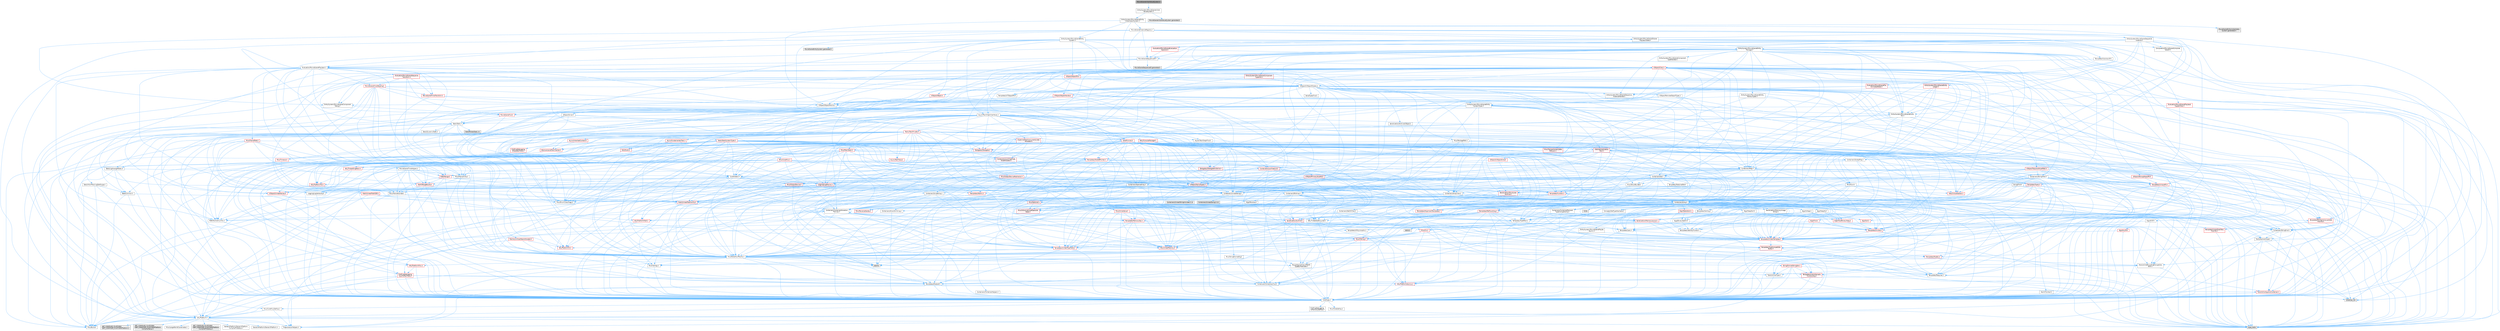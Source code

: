 digraph "MovieSceneInitialValueSystem.h"
{
 // INTERACTIVE_SVG=YES
 // LATEX_PDF_SIZE
  bgcolor="transparent";
  edge [fontname=Helvetica,fontsize=10,labelfontname=Helvetica,labelfontsize=10];
  node [fontname=Helvetica,fontsize=10,shape=box,height=0.2,width=0.4];
  Node1 [id="Node000001",label="MovieSceneInitialValueSystem.h",height=0.2,width=0.4,color="gray40", fillcolor="grey60", style="filled", fontcolor="black",tooltip=" "];
  Node1 -> Node2 [id="edge1_Node000001_Node000002",color="steelblue1",style="solid",tooltip=" "];
  Node2 [id="Node000002",label="EntitySystem/MovieSceneInitial\lValueSystem.h",height=0.2,width=0.4,color="grey40", fillcolor="white", style="filled",URL="$de/d69/Public_2EntitySystem_2MovieSceneInitialValueSystem_8h.html",tooltip=" "];
  Node2 -> Node3 [id="edge2_Node000002_Node000003",color="steelblue1",style="solid",tooltip=" "];
  Node3 [id="Node000003",label="EntitySystem/MovieSceneEntity\lInstantiatorSystem.h",height=0.2,width=0.4,color="grey40", fillcolor="white", style="filled",URL="$d1/d77/MovieSceneEntityInstantiatorSystem_8h.html",tooltip=" "];
  Node3 -> Node4 [id="edge3_Node000003_Node000004",color="steelblue1",style="solid",tooltip=" "];
  Node4 [id="Node000004",label="EntitySystem/MovieSceneEntity\lIDs.h",height=0.2,width=0.4,color="grey40", fillcolor="white", style="filled",URL="$db/d36/MovieSceneEntityIDs_8h.html",tooltip=" "];
  Node4 -> Node5 [id="edge4_Node000004_Node000005",color="steelblue1",style="solid",tooltip=" "];
  Node5 [id="Node000005",label="Containers/BitArray.h",height=0.2,width=0.4,color="grey40", fillcolor="white", style="filled",URL="$d1/de4/BitArray_8h.html",tooltip=" "];
  Node5 -> Node6 [id="edge5_Node000005_Node000006",color="steelblue1",style="solid",tooltip=" "];
  Node6 [id="Node000006",label="Containers/ContainerAllocation\lPolicies.h",height=0.2,width=0.4,color="grey40", fillcolor="white", style="filled",URL="$d7/dff/ContainerAllocationPolicies_8h.html",tooltip=" "];
  Node6 -> Node7 [id="edge6_Node000006_Node000007",color="steelblue1",style="solid",tooltip=" "];
  Node7 [id="Node000007",label="CoreTypes.h",height=0.2,width=0.4,color="grey40", fillcolor="white", style="filled",URL="$dc/dec/CoreTypes_8h.html",tooltip=" "];
  Node7 -> Node8 [id="edge7_Node000007_Node000008",color="steelblue1",style="solid",tooltip=" "];
  Node8 [id="Node000008",label="HAL/Platform.h",height=0.2,width=0.4,color="grey40", fillcolor="white", style="filled",URL="$d9/dd0/Platform_8h.html",tooltip=" "];
  Node8 -> Node9 [id="edge8_Node000008_Node000009",color="steelblue1",style="solid",tooltip=" "];
  Node9 [id="Node000009",label="Misc/Build.h",height=0.2,width=0.4,color="grey40", fillcolor="white", style="filled",URL="$d3/dbb/Build_8h.html",tooltip=" "];
  Node8 -> Node10 [id="edge9_Node000008_Node000010",color="steelblue1",style="solid",tooltip=" "];
  Node10 [id="Node000010",label="Misc/LargeWorldCoordinates.h",height=0.2,width=0.4,color="grey40", fillcolor="white", style="filled",URL="$d2/dcb/LargeWorldCoordinates_8h.html",tooltip=" "];
  Node8 -> Node11 [id="edge10_Node000008_Node000011",color="steelblue1",style="solid",tooltip=" "];
  Node11 [id="Node000011",label="type_traits",height=0.2,width=0.4,color="grey60", fillcolor="#E0E0E0", style="filled",tooltip=" "];
  Node8 -> Node12 [id="edge11_Node000008_Node000012",color="steelblue1",style="solid",tooltip=" "];
  Node12 [id="Node000012",label="PreprocessorHelpers.h",height=0.2,width=0.4,color="grey40", fillcolor="white", style="filled",URL="$db/ddb/PreprocessorHelpers_8h.html",tooltip=" "];
  Node8 -> Node13 [id="edge12_Node000008_Node000013",color="steelblue1",style="solid",tooltip=" "];
  Node13 [id="Node000013",label="UBT_COMPILED_PLATFORM\l/UBT_COMPILED_PLATFORMPlatform\lCompilerPreSetup.h",height=0.2,width=0.4,color="grey60", fillcolor="#E0E0E0", style="filled",tooltip=" "];
  Node8 -> Node14 [id="edge13_Node000008_Node000014",color="steelblue1",style="solid",tooltip=" "];
  Node14 [id="Node000014",label="GenericPlatform/GenericPlatform\lCompilerPreSetup.h",height=0.2,width=0.4,color="grey40", fillcolor="white", style="filled",URL="$d9/dc8/GenericPlatformCompilerPreSetup_8h.html",tooltip=" "];
  Node8 -> Node15 [id="edge14_Node000008_Node000015",color="steelblue1",style="solid",tooltip=" "];
  Node15 [id="Node000015",label="GenericPlatform/GenericPlatform.h",height=0.2,width=0.4,color="grey40", fillcolor="white", style="filled",URL="$d6/d84/GenericPlatform_8h.html",tooltip=" "];
  Node8 -> Node16 [id="edge15_Node000008_Node000016",color="steelblue1",style="solid",tooltip=" "];
  Node16 [id="Node000016",label="UBT_COMPILED_PLATFORM\l/UBT_COMPILED_PLATFORMPlatform.h",height=0.2,width=0.4,color="grey60", fillcolor="#E0E0E0", style="filled",tooltip=" "];
  Node8 -> Node17 [id="edge16_Node000008_Node000017",color="steelblue1",style="solid",tooltip=" "];
  Node17 [id="Node000017",label="UBT_COMPILED_PLATFORM\l/UBT_COMPILED_PLATFORMPlatform\lCompilerSetup.h",height=0.2,width=0.4,color="grey60", fillcolor="#E0E0E0", style="filled",tooltip=" "];
  Node7 -> Node18 [id="edge17_Node000007_Node000018",color="steelblue1",style="solid",tooltip=" "];
  Node18 [id="Node000018",label="ProfilingDebugging\l/UMemoryDefines.h",height=0.2,width=0.4,color="grey40", fillcolor="white", style="filled",URL="$d2/da2/UMemoryDefines_8h.html",tooltip=" "];
  Node7 -> Node19 [id="edge18_Node000007_Node000019",color="steelblue1",style="solid",tooltip=" "];
  Node19 [id="Node000019",label="Misc/CoreMiscDefines.h",height=0.2,width=0.4,color="grey40", fillcolor="white", style="filled",URL="$da/d38/CoreMiscDefines_8h.html",tooltip=" "];
  Node19 -> Node8 [id="edge19_Node000019_Node000008",color="steelblue1",style="solid",tooltip=" "];
  Node19 -> Node12 [id="edge20_Node000019_Node000012",color="steelblue1",style="solid",tooltip=" "];
  Node7 -> Node20 [id="edge21_Node000007_Node000020",color="steelblue1",style="solid",tooltip=" "];
  Node20 [id="Node000020",label="Misc/CoreDefines.h",height=0.2,width=0.4,color="grey40", fillcolor="white", style="filled",URL="$d3/dd2/CoreDefines_8h.html",tooltip=" "];
  Node6 -> Node21 [id="edge22_Node000006_Node000021",color="steelblue1",style="solid",tooltip=" "];
  Node21 [id="Node000021",label="Containers/ContainerHelpers.h",height=0.2,width=0.4,color="grey40", fillcolor="white", style="filled",URL="$d7/d33/ContainerHelpers_8h.html",tooltip=" "];
  Node21 -> Node7 [id="edge23_Node000021_Node000007",color="steelblue1",style="solid",tooltip=" "];
  Node6 -> Node6 [id="edge24_Node000006_Node000006",color="steelblue1",style="solid",tooltip=" "];
  Node6 -> Node22 [id="edge25_Node000006_Node000022",color="steelblue1",style="solid",tooltip=" "];
  Node22 [id="Node000022",label="HAL/PlatformMath.h",height=0.2,width=0.4,color="red", fillcolor="#FFF0F0", style="filled",URL="$dc/d53/PlatformMath_8h.html",tooltip=" "];
  Node22 -> Node7 [id="edge26_Node000022_Node000007",color="steelblue1",style="solid",tooltip=" "];
  Node6 -> Node92 [id="edge27_Node000006_Node000092",color="steelblue1",style="solid",tooltip=" "];
  Node92 [id="Node000092",label="HAL/UnrealMemory.h",height=0.2,width=0.4,color="red", fillcolor="#FFF0F0", style="filled",URL="$d9/d96/UnrealMemory_8h.html",tooltip=" "];
  Node92 -> Node7 [id="edge28_Node000092_Node000007",color="steelblue1",style="solid",tooltip=" "];
  Node6 -> Node53 [id="edge29_Node000006_Node000053",color="steelblue1",style="solid",tooltip=" "];
  Node53 [id="Node000053",label="Math/NumericLimits.h",height=0.2,width=0.4,color="grey40", fillcolor="white", style="filled",URL="$df/d1b/NumericLimits_8h.html",tooltip=" "];
  Node53 -> Node7 [id="edge30_Node000053_Node000007",color="steelblue1",style="solid",tooltip=" "];
  Node6 -> Node44 [id="edge31_Node000006_Node000044",color="steelblue1",style="solid",tooltip=" "];
  Node44 [id="Node000044",label="Misc/AssertionMacros.h",height=0.2,width=0.4,color="grey40", fillcolor="white", style="filled",URL="$d0/dfa/AssertionMacros_8h.html",tooltip=" "];
  Node44 -> Node7 [id="edge32_Node000044_Node000007",color="steelblue1",style="solid",tooltip=" "];
  Node44 -> Node8 [id="edge33_Node000044_Node000008",color="steelblue1",style="solid",tooltip=" "];
  Node44 -> Node45 [id="edge34_Node000044_Node000045",color="steelblue1",style="solid",tooltip=" "];
  Node45 [id="Node000045",label="HAL/PlatformMisc.h",height=0.2,width=0.4,color="red", fillcolor="#FFF0F0", style="filled",URL="$d0/df5/PlatformMisc_8h.html",tooltip=" "];
  Node45 -> Node7 [id="edge35_Node000045_Node000007",color="steelblue1",style="solid",tooltip=" "];
  Node45 -> Node59 [id="edge36_Node000045_Node000059",color="steelblue1",style="solid",tooltip=" "];
  Node59 [id="Node000059",label="ProfilingDebugging\l/CpuProfilerTrace.h",height=0.2,width=0.4,color="red", fillcolor="#FFF0F0", style="filled",URL="$da/dcb/CpuProfilerTrace_8h.html",tooltip=" "];
  Node59 -> Node7 [id="edge37_Node000059_Node000007",color="steelblue1",style="solid",tooltip=" "];
  Node59 -> Node24 [id="edge38_Node000059_Node000024",color="steelblue1",style="solid",tooltip=" "];
  Node24 [id="Node000024",label="Containers/ContainersFwd.h",height=0.2,width=0.4,color="grey40", fillcolor="white", style="filled",URL="$d4/d0a/ContainersFwd_8h.html",tooltip=" "];
  Node24 -> Node8 [id="edge39_Node000024_Node000008",color="steelblue1",style="solid",tooltip=" "];
  Node24 -> Node7 [id="edge40_Node000024_Node000007",color="steelblue1",style="solid",tooltip=" "];
  Node24 -> Node25 [id="edge41_Node000024_Node000025",color="steelblue1",style="solid",tooltip=" "];
  Node25 [id="Node000025",label="Traits/IsContiguousContainer.h",height=0.2,width=0.4,color="red", fillcolor="#FFF0F0", style="filled",URL="$d5/d3c/IsContiguousContainer_8h.html",tooltip=" "];
  Node25 -> Node7 [id="edge42_Node000025_Node000007",color="steelblue1",style="solid",tooltip=" "];
  Node25 -> Node27 [id="edge43_Node000025_Node000027",color="steelblue1",style="solid",tooltip=" "];
  Node27 [id="Node000027",label="initializer_list",height=0.2,width=0.4,color="grey60", fillcolor="#E0E0E0", style="filled",tooltip=" "];
  Node59 -> Node60 [id="edge44_Node000059_Node000060",color="steelblue1",style="solid",tooltip=" "];
  Node60 [id="Node000060",label="HAL/PlatformAtomics.h",height=0.2,width=0.4,color="red", fillcolor="#FFF0F0", style="filled",URL="$d3/d36/PlatformAtomics_8h.html",tooltip=" "];
  Node60 -> Node7 [id="edge45_Node000060_Node000007",color="steelblue1",style="solid",tooltip=" "];
  Node59 -> Node12 [id="edge46_Node000059_Node000012",color="steelblue1",style="solid",tooltip=" "];
  Node59 -> Node9 [id="edge47_Node000059_Node000009",color="steelblue1",style="solid",tooltip=" "];
  Node44 -> Node12 [id="edge48_Node000044_Node000012",color="steelblue1",style="solid",tooltip=" "];
  Node44 -> Node67 [id="edge49_Node000044_Node000067",color="steelblue1",style="solid",tooltip=" "];
  Node67 [id="Node000067",label="Templates/EnableIf.h",height=0.2,width=0.4,color="grey40", fillcolor="white", style="filled",URL="$d7/d60/EnableIf_8h.html",tooltip=" "];
  Node67 -> Node7 [id="edge50_Node000067_Node000007",color="steelblue1",style="solid",tooltip=" "];
  Node44 -> Node68 [id="edge51_Node000044_Node000068",color="steelblue1",style="solid",tooltip=" "];
  Node68 [id="Node000068",label="Templates/IsArrayOrRefOf\lTypeByPredicate.h",height=0.2,width=0.4,color="grey40", fillcolor="white", style="filled",URL="$d6/da1/IsArrayOrRefOfTypeByPredicate_8h.html",tooltip=" "];
  Node68 -> Node7 [id="edge52_Node000068_Node000007",color="steelblue1",style="solid",tooltip=" "];
  Node44 -> Node69 [id="edge53_Node000044_Node000069",color="steelblue1",style="solid",tooltip=" "];
  Node69 [id="Node000069",label="Templates/IsValidVariadic\lFunctionArg.h",height=0.2,width=0.4,color="red", fillcolor="#FFF0F0", style="filled",URL="$d0/dc8/IsValidVariadicFunctionArg_8h.html",tooltip=" "];
  Node69 -> Node7 [id="edge54_Node000069_Node000007",color="steelblue1",style="solid",tooltip=" "];
  Node69 -> Node11 [id="edge55_Node000069_Node000011",color="steelblue1",style="solid",tooltip=" "];
  Node44 -> Node71 [id="edge56_Node000044_Node000071",color="steelblue1",style="solid",tooltip=" "];
  Node71 [id="Node000071",label="Traits/IsCharEncodingCompatible\lWith.h",height=0.2,width=0.4,color="grey40", fillcolor="white", style="filled",URL="$df/dd1/IsCharEncodingCompatibleWith_8h.html",tooltip=" "];
  Node71 -> Node11 [id="edge57_Node000071_Node000011",color="steelblue1",style="solid",tooltip=" "];
  Node71 -> Node72 [id="edge58_Node000071_Node000072",color="steelblue1",style="solid",tooltip=" "];
  Node72 [id="Node000072",label="Traits/IsCharType.h",height=0.2,width=0.4,color="grey40", fillcolor="white", style="filled",URL="$db/d51/IsCharType_8h.html",tooltip=" "];
  Node72 -> Node7 [id="edge59_Node000072_Node000007",color="steelblue1",style="solid",tooltip=" "];
  Node44 -> Node73 [id="edge60_Node000044_Node000073",color="steelblue1",style="solid",tooltip=" "];
  Node73 [id="Node000073",label="Misc/VarArgs.h",height=0.2,width=0.4,color="grey40", fillcolor="white", style="filled",URL="$d5/d6f/VarArgs_8h.html",tooltip=" "];
  Node73 -> Node7 [id="edge61_Node000073_Node000007",color="steelblue1",style="solid",tooltip=" "];
  Node44 -> Node74 [id="edge62_Node000044_Node000074",color="steelblue1",style="solid",tooltip=" "];
  Node74 [id="Node000074",label="String/FormatStringSan.h",height=0.2,width=0.4,color="red", fillcolor="#FFF0F0", style="filled",URL="$d3/d8b/FormatStringSan_8h.html",tooltip=" "];
  Node74 -> Node11 [id="edge63_Node000074_Node000011",color="steelblue1",style="solid",tooltip=" "];
  Node74 -> Node7 [id="edge64_Node000074_Node000007",color="steelblue1",style="solid",tooltip=" "];
  Node74 -> Node75 [id="edge65_Node000074_Node000075",color="steelblue1",style="solid",tooltip=" "];
  Node75 [id="Node000075",label="Templates/Requires.h",height=0.2,width=0.4,color="grey40", fillcolor="white", style="filled",URL="$dc/d96/Requires_8h.html",tooltip=" "];
  Node75 -> Node67 [id="edge66_Node000075_Node000067",color="steelblue1",style="solid",tooltip=" "];
  Node75 -> Node11 [id="edge67_Node000075_Node000011",color="steelblue1",style="solid",tooltip=" "];
  Node74 -> Node69 [id="edge68_Node000074_Node000069",color="steelblue1",style="solid",tooltip=" "];
  Node74 -> Node72 [id="edge69_Node000074_Node000072",color="steelblue1",style="solid",tooltip=" "];
  Node74 -> Node24 [id="edge70_Node000074_Node000024",color="steelblue1",style="solid",tooltip=" "];
  Node44 -> Node80 [id="edge71_Node000044_Node000080",color="steelblue1",style="solid",tooltip=" "];
  Node80 [id="Node000080",label="atomic",height=0.2,width=0.4,color="grey60", fillcolor="#E0E0E0", style="filled",tooltip=" "];
  Node6 -> Node109 [id="edge72_Node000006_Node000109",color="steelblue1",style="solid",tooltip=" "];
  Node109 [id="Node000109",label="Templates/IsPolymorphic.h",height=0.2,width=0.4,color="grey40", fillcolor="white", style="filled",URL="$dc/d20/IsPolymorphic_8h.html",tooltip=" "];
  Node6 -> Node110 [id="edge73_Node000006_Node000110",color="steelblue1",style="solid",tooltip=" "];
  Node110 [id="Node000110",label="Templates/MemoryOps.h",height=0.2,width=0.4,color="red", fillcolor="#FFF0F0", style="filled",URL="$db/dea/MemoryOps_8h.html",tooltip=" "];
  Node110 -> Node7 [id="edge74_Node000110_Node000007",color="steelblue1",style="solid",tooltip=" "];
  Node110 -> Node92 [id="edge75_Node000110_Node000092",color="steelblue1",style="solid",tooltip=" "];
  Node110 -> Node75 [id="edge76_Node000110_Node000075",color="steelblue1",style="solid",tooltip=" "];
  Node110 -> Node42 [id="edge77_Node000110_Node000042",color="steelblue1",style="solid",tooltip=" "];
  Node42 [id="Node000042",label="Templates/UnrealTypeTraits.h",height=0.2,width=0.4,color="red", fillcolor="#FFF0F0", style="filled",URL="$d2/d2d/UnrealTypeTraits_8h.html",tooltip=" "];
  Node42 -> Node7 [id="edge78_Node000042_Node000007",color="steelblue1",style="solid",tooltip=" "];
  Node42 -> Node44 [id="edge79_Node000042_Node000044",color="steelblue1",style="solid",tooltip=" "];
  Node42 -> Node67 [id="edge80_Node000042_Node000067",color="steelblue1",style="solid",tooltip=" "];
  Node42 -> Node82 [id="edge81_Node000042_Node000082",color="steelblue1",style="solid",tooltip=" "];
  Node82 [id="Node000082",label="Templates/Models.h",height=0.2,width=0.4,color="red", fillcolor="#FFF0F0", style="filled",URL="$d3/d0c/Models_8h.html",tooltip=" "];
  Node110 -> Node11 [id="edge82_Node000110_Node000011",color="steelblue1",style="solid",tooltip=" "];
  Node6 -> Node89 [id="edge83_Node000006_Node000089",color="steelblue1",style="solid",tooltip=" "];
  Node89 [id="Node000089",label="Templates/TypeCompatible\lBytes.h",height=0.2,width=0.4,color="red", fillcolor="#FFF0F0", style="filled",URL="$df/d0a/TypeCompatibleBytes_8h.html",tooltip=" "];
  Node89 -> Node7 [id="edge84_Node000089_Node000007",color="steelblue1",style="solid",tooltip=" "];
  Node89 -> Node11 [id="edge85_Node000089_Node000011",color="steelblue1",style="solid",tooltip=" "];
  Node6 -> Node11 [id="edge86_Node000006_Node000011",color="steelblue1",style="solid",tooltip=" "];
  Node5 -> Node7 [id="edge87_Node000005_Node000007",color="steelblue1",style="solid",tooltip=" "];
  Node5 -> Node60 [id="edge88_Node000005_Node000060",color="steelblue1",style="solid",tooltip=" "];
  Node5 -> Node92 [id="edge89_Node000005_Node000092",color="steelblue1",style="solid",tooltip=" "];
  Node5 -> Node112 [id="edge90_Node000005_Node000112",color="steelblue1",style="solid",tooltip=" "];
  Node112 [id="Node000112",label="Math/UnrealMathUtility.h",height=0.2,width=0.4,color="red", fillcolor="#FFF0F0", style="filled",URL="$db/db8/UnrealMathUtility_8h.html",tooltip=" "];
  Node112 -> Node7 [id="edge91_Node000112_Node000007",color="steelblue1",style="solid",tooltip=" "];
  Node112 -> Node44 [id="edge92_Node000112_Node000044",color="steelblue1",style="solid",tooltip=" "];
  Node112 -> Node22 [id="edge93_Node000112_Node000022",color="steelblue1",style="solid",tooltip=" "];
  Node112 -> Node75 [id="edge94_Node000112_Node000075",color="steelblue1",style="solid",tooltip=" "];
  Node5 -> Node44 [id="edge95_Node000005_Node000044",color="steelblue1",style="solid",tooltip=" "];
  Node5 -> Node55 [id="edge96_Node000005_Node000055",color="steelblue1",style="solid",tooltip=" "];
  Node55 [id="Node000055",label="Misc/EnumClassFlags.h",height=0.2,width=0.4,color="grey40", fillcolor="white", style="filled",URL="$d8/de7/EnumClassFlags_8h.html",tooltip=" "];
  Node5 -> Node113 [id="edge97_Node000005_Node000113",color="steelblue1",style="solid",tooltip=" "];
  Node113 [id="Node000113",label="Serialization/Archive.h",height=0.2,width=0.4,color="red", fillcolor="#FFF0F0", style="filled",URL="$d7/d3b/Archive_8h.html",tooltip=" "];
  Node113 -> Node7 [id="edge98_Node000113_Node000007",color="steelblue1",style="solid",tooltip=" "];
  Node113 -> Node44 [id="edge99_Node000113_Node000044",color="steelblue1",style="solid",tooltip=" "];
  Node113 -> Node9 [id="edge100_Node000113_Node000009",color="steelblue1",style="solid",tooltip=" "];
  Node113 -> Node73 [id="edge101_Node000113_Node000073",color="steelblue1",style="solid",tooltip=" "];
  Node113 -> Node67 [id="edge102_Node000113_Node000067",color="steelblue1",style="solid",tooltip=" "];
  Node113 -> Node68 [id="edge103_Node000113_Node000068",color="steelblue1",style="solid",tooltip=" "];
  Node113 -> Node69 [id="edge104_Node000113_Node000069",color="steelblue1",style="solid",tooltip=" "];
  Node113 -> Node122 [id="edge105_Node000113_Node000122",color="steelblue1",style="solid",tooltip=" "];
  Node122 [id="Node000122",label="Templates/UnrealTemplate.h",height=0.2,width=0.4,color="red", fillcolor="#FFF0F0", style="filled",URL="$d4/d24/UnrealTemplate_8h.html",tooltip=" "];
  Node122 -> Node7 [id="edge106_Node000122_Node000007",color="steelblue1",style="solid",tooltip=" "];
  Node122 -> Node92 [id="edge107_Node000122_Node000092",color="steelblue1",style="solid",tooltip=" "];
  Node122 -> Node42 [id="edge108_Node000122_Node000042",color="steelblue1",style="solid",tooltip=" "];
  Node122 -> Node75 [id="edge109_Node000122_Node000075",color="steelblue1",style="solid",tooltip=" "];
  Node122 -> Node89 [id="edge110_Node000122_Node000089",color="steelblue1",style="solid",tooltip=" "];
  Node122 -> Node25 [id="edge111_Node000122_Node000025",color="steelblue1",style="solid",tooltip=" "];
  Node122 -> Node11 [id="edge112_Node000122_Node000011",color="steelblue1",style="solid",tooltip=" "];
  Node113 -> Node71 [id="edge113_Node000113_Node000071",color="steelblue1",style="solid",tooltip=" "];
  Node5 -> Node126 [id="edge114_Node000005_Node000126",color="steelblue1",style="solid",tooltip=" "];
  Node126 [id="Node000126",label="Serialization/MemoryImage\lWriter.h",height=0.2,width=0.4,color="grey40", fillcolor="white", style="filled",URL="$d0/d08/MemoryImageWriter_8h.html",tooltip=" "];
  Node126 -> Node7 [id="edge115_Node000126_Node000007",color="steelblue1",style="solid",tooltip=" "];
  Node126 -> Node127 [id="edge116_Node000126_Node000127",color="steelblue1",style="solid",tooltip=" "];
  Node127 [id="Node000127",label="Serialization/MemoryLayout.h",height=0.2,width=0.4,color="red", fillcolor="#FFF0F0", style="filled",URL="$d7/d66/MemoryLayout_8h.html",tooltip=" "];
  Node127 -> Node47 [id="edge117_Node000127_Node000047",color="steelblue1",style="solid",tooltip=" "];
  Node47 [id="Node000047",label="Containers/StringFwd.h",height=0.2,width=0.4,color="grey40", fillcolor="white", style="filled",URL="$df/d37/StringFwd_8h.html",tooltip=" "];
  Node47 -> Node7 [id="edge118_Node000047_Node000007",color="steelblue1",style="solid",tooltip=" "];
  Node47 -> Node48 [id="edge119_Node000047_Node000048",color="steelblue1",style="solid",tooltip=" "];
  Node48 [id="Node000048",label="Traits/ElementType.h",height=0.2,width=0.4,color="grey40", fillcolor="white", style="filled",URL="$d5/d4f/ElementType_8h.html",tooltip=" "];
  Node48 -> Node8 [id="edge120_Node000048_Node000008",color="steelblue1",style="solid",tooltip=" "];
  Node48 -> Node27 [id="edge121_Node000048_Node000027",color="steelblue1",style="solid",tooltip=" "];
  Node48 -> Node11 [id="edge122_Node000048_Node000011",color="steelblue1",style="solid",tooltip=" "];
  Node47 -> Node25 [id="edge123_Node000047_Node000025",color="steelblue1",style="solid",tooltip=" "];
  Node127 -> Node92 [id="edge124_Node000127_Node000092",color="steelblue1",style="solid",tooltip=" "];
  Node127 -> Node67 [id="edge125_Node000127_Node000067",color="steelblue1",style="solid",tooltip=" "];
  Node127 -> Node109 [id="edge126_Node000127_Node000109",color="steelblue1",style="solid",tooltip=" "];
  Node127 -> Node82 [id="edge127_Node000127_Node000082",color="steelblue1",style="solid",tooltip=" "];
  Node127 -> Node122 [id="edge128_Node000127_Node000122",color="steelblue1",style="solid",tooltip=" "];
  Node5 -> Node127 [id="edge129_Node000005_Node000127",color="steelblue1",style="solid",tooltip=" "];
  Node5 -> Node67 [id="edge130_Node000005_Node000067",color="steelblue1",style="solid",tooltip=" "];
  Node5 -> Node140 [id="edge131_Node000005_Node000140",color="steelblue1",style="solid",tooltip=" "];
  Node140 [id="Node000140",label="Templates/Invoke.h",height=0.2,width=0.4,color="red", fillcolor="#FFF0F0", style="filled",URL="$d7/deb/Invoke_8h.html",tooltip=" "];
  Node140 -> Node7 [id="edge132_Node000140_Node000007",color="steelblue1",style="solid",tooltip=" "];
  Node140 -> Node122 [id="edge133_Node000140_Node000122",color="steelblue1",style="solid",tooltip=" "];
  Node140 -> Node11 [id="edge134_Node000140_Node000011",color="steelblue1",style="solid",tooltip=" "];
  Node5 -> Node122 [id="edge135_Node000005_Node000122",color="steelblue1",style="solid",tooltip=" "];
  Node5 -> Node42 [id="edge136_Node000005_Node000042",color="steelblue1",style="solid",tooltip=" "];
  Node4 -> Node6 [id="edge137_Node000004_Node000006",color="steelblue1",style="solid",tooltip=" "];
  Node4 -> Node7 [id="edge138_Node000004_Node000007",color="steelblue1",style="solid",tooltip=" "];
  Node4 -> Node44 [id="edge139_Node000004_Node000044",color="steelblue1",style="solid",tooltip=" "];
  Node4 -> Node142 [id="edge140_Node000004_Node000142",color="steelblue1",style="solid",tooltip=" "];
  Node142 [id="Node000142",label="Misc/Guid.h",height=0.2,width=0.4,color="grey40", fillcolor="white", style="filled",URL="$d6/d2a/Guid_8h.html",tooltip=" "];
  Node142 -> Node47 [id="edge141_Node000142_Node000047",color="steelblue1",style="solid",tooltip=" "];
  Node142 -> Node143 [id="edge142_Node000142_Node000143",color="steelblue1",style="solid",tooltip=" "];
  Node143 [id="Node000143",label="Containers/UnrealString.h",height=0.2,width=0.4,color="grey40", fillcolor="white", style="filled",URL="$d5/dba/UnrealString_8h.html",tooltip=" "];
  Node143 -> Node144 [id="edge143_Node000143_Node000144",color="steelblue1",style="solid",tooltip=" "];
  Node144 [id="Node000144",label="Containers/UnrealStringIncludes.h.inl",height=0.2,width=0.4,color="grey60", fillcolor="#E0E0E0", style="filled",tooltip=" "];
  Node143 -> Node145 [id="edge144_Node000143_Node000145",color="steelblue1",style="solid",tooltip=" "];
  Node145 [id="Node000145",label="Containers/UnrealString.h.inl",height=0.2,width=0.4,color="grey60", fillcolor="#E0E0E0", style="filled",tooltip=" "];
  Node143 -> Node146 [id="edge145_Node000143_Node000146",color="steelblue1",style="solid",tooltip=" "];
  Node146 [id="Node000146",label="Misc/StringFormatArg.h",height=0.2,width=0.4,color="grey40", fillcolor="white", style="filled",URL="$d2/d16/StringFormatArg_8h.html",tooltip=" "];
  Node146 -> Node24 [id="edge146_Node000146_Node000024",color="steelblue1",style="solid",tooltip=" "];
  Node142 -> Node7 [id="edge147_Node000142_Node000007",color="steelblue1",style="solid",tooltip=" "];
  Node142 -> Node12 [id="edge148_Node000142_Node000012",color="steelblue1",style="solid",tooltip=" "];
  Node142 -> Node147 [id="edge149_Node000142_Node000147",color="steelblue1",style="solid",tooltip=" "];
  Node147 [id="Node000147",label="Hash/CityHash.h",height=0.2,width=0.4,color="grey40", fillcolor="white", style="filled",URL="$d0/d13/CityHash_8h.html",tooltip=" "];
  Node147 -> Node7 [id="edge150_Node000147_Node000007",color="steelblue1",style="solid",tooltip=" "];
  Node142 -> Node44 [id="edge151_Node000142_Node000044",color="steelblue1",style="solid",tooltip=" "];
  Node142 -> Node132 [id="edge152_Node000142_Node000132",color="steelblue1",style="solid",tooltip=" "];
  Node132 [id="Node000132",label="Misc/Crc.h",height=0.2,width=0.4,color="red", fillcolor="#FFF0F0", style="filled",URL="$d4/dd2/Crc_8h.html",tooltip=" "];
  Node132 -> Node7 [id="edge153_Node000132_Node000007",color="steelblue1",style="solid",tooltip=" "];
  Node132 -> Node44 [id="edge154_Node000132_Node000044",color="steelblue1",style="solid",tooltip=" "];
  Node132 -> Node133 [id="edge155_Node000132_Node000133",color="steelblue1",style="solid",tooltip=" "];
  Node133 [id="Node000133",label="Misc/CString.h",height=0.2,width=0.4,color="red", fillcolor="#FFF0F0", style="filled",URL="$d2/d49/CString_8h.html",tooltip=" "];
  Node133 -> Node7 [id="edge156_Node000133_Node000007",color="steelblue1",style="solid",tooltip=" "];
  Node133 -> Node28 [id="edge157_Node000133_Node000028",color="steelblue1",style="solid",tooltip=" "];
  Node28 [id="Node000028",label="HAL/PlatformCrt.h",height=0.2,width=0.4,color="red", fillcolor="#FFF0F0", style="filled",URL="$d8/d75/PlatformCrt_8h.html",tooltip=" "];
  Node133 -> Node44 [id="edge158_Node000133_Node000044",color="steelblue1",style="solid",tooltip=" "];
  Node133 -> Node73 [id="edge159_Node000133_Node000073",color="steelblue1",style="solid",tooltip=" "];
  Node133 -> Node68 [id="edge160_Node000133_Node000068",color="steelblue1",style="solid",tooltip=" "];
  Node133 -> Node69 [id="edge161_Node000133_Node000069",color="steelblue1",style="solid",tooltip=" "];
  Node133 -> Node71 [id="edge162_Node000133_Node000071",color="steelblue1",style="solid",tooltip=" "];
  Node132 -> Node42 [id="edge163_Node000132_Node000042",color="steelblue1",style="solid",tooltip=" "];
  Node132 -> Node72 [id="edge164_Node000132_Node000072",color="steelblue1",style="solid",tooltip=" "];
  Node142 -> Node113 [id="edge165_Node000142_Node000113",color="steelblue1",style="solid",tooltip=" "];
  Node142 -> Node127 [id="edge166_Node000142_Node000127",color="steelblue1",style="solid",tooltip=" "];
  Node142 -> Node148 [id="edge167_Node000142_Node000148",color="steelblue1",style="solid",tooltip=" "];
  Node148 [id="Node000148",label="Serialization/Structured\lArchive.h",height=0.2,width=0.4,color="red", fillcolor="#FFF0F0", style="filled",URL="$d9/d1e/StructuredArchive_8h.html",tooltip=" "];
  Node148 -> Node149 [id="edge168_Node000148_Node000149",color="steelblue1",style="solid",tooltip=" "];
  Node149 [id="Node000149",label="Containers/Array.h",height=0.2,width=0.4,color="grey40", fillcolor="white", style="filled",URL="$df/dd0/Array_8h.html",tooltip=" "];
  Node149 -> Node7 [id="edge169_Node000149_Node000007",color="steelblue1",style="solid",tooltip=" "];
  Node149 -> Node44 [id="edge170_Node000149_Node000044",color="steelblue1",style="solid",tooltip=" "];
  Node149 -> Node150 [id="edge171_Node000149_Node000150",color="steelblue1",style="solid",tooltip=" "];
  Node150 [id="Node000150",label="Misc/IntrusiveUnsetOptional\lState.h",height=0.2,width=0.4,color="red", fillcolor="#FFF0F0", style="filled",URL="$d2/d0a/IntrusiveUnsetOptionalState_8h.html",tooltip=" "];
  Node149 -> Node152 [id="edge172_Node000149_Node000152",color="steelblue1",style="solid",tooltip=" "];
  Node152 [id="Node000152",label="Misc/ReverseIterate.h",height=0.2,width=0.4,color="red", fillcolor="#FFF0F0", style="filled",URL="$db/de3/ReverseIterate_8h.html",tooltip=" "];
  Node152 -> Node8 [id="edge173_Node000152_Node000008",color="steelblue1",style="solid",tooltip=" "];
  Node149 -> Node92 [id="edge174_Node000149_Node000092",color="steelblue1",style="solid",tooltip=" "];
  Node149 -> Node42 [id="edge175_Node000149_Node000042",color="steelblue1",style="solid",tooltip=" "];
  Node149 -> Node122 [id="edge176_Node000149_Node000122",color="steelblue1",style="solid",tooltip=" "];
  Node149 -> Node154 [id="edge177_Node000149_Node000154",color="steelblue1",style="solid",tooltip=" "];
  Node154 [id="Node000154",label="Containers/AllowShrinking.h",height=0.2,width=0.4,color="grey40", fillcolor="white", style="filled",URL="$d7/d1a/AllowShrinking_8h.html",tooltip=" "];
  Node154 -> Node7 [id="edge178_Node000154_Node000007",color="steelblue1",style="solid",tooltip=" "];
  Node149 -> Node6 [id="edge179_Node000149_Node000006",color="steelblue1",style="solid",tooltip=" "];
  Node149 -> Node155 [id="edge180_Node000149_Node000155",color="steelblue1",style="solid",tooltip=" "];
  Node155 [id="Node000155",label="Containers/ContainerElement\lTypeCompatibility.h",height=0.2,width=0.4,color="grey40", fillcolor="white", style="filled",URL="$df/ddf/ContainerElementTypeCompatibility_8h.html",tooltip=" "];
  Node155 -> Node7 [id="edge181_Node000155_Node000007",color="steelblue1",style="solid",tooltip=" "];
  Node155 -> Node42 [id="edge182_Node000155_Node000042",color="steelblue1",style="solid",tooltip=" "];
  Node149 -> Node113 [id="edge183_Node000149_Node000113",color="steelblue1",style="solid",tooltip=" "];
  Node149 -> Node126 [id="edge184_Node000149_Node000126",color="steelblue1",style="solid",tooltip=" "];
  Node149 -> Node156 [id="edge185_Node000149_Node000156",color="steelblue1",style="solid",tooltip=" "];
  Node156 [id="Node000156",label="Algo/Heapify.h",height=0.2,width=0.4,color="grey40", fillcolor="white", style="filled",URL="$d0/d2a/Heapify_8h.html",tooltip=" "];
  Node156 -> Node157 [id="edge186_Node000156_Node000157",color="steelblue1",style="solid",tooltip=" "];
  Node157 [id="Node000157",label="Algo/Impl/BinaryHeap.h",height=0.2,width=0.4,color="red", fillcolor="#FFF0F0", style="filled",URL="$d7/da3/Algo_2Impl_2BinaryHeap_8h.html",tooltip=" "];
  Node157 -> Node140 [id="edge187_Node000157_Node000140",color="steelblue1",style="solid",tooltip=" "];
  Node157 -> Node11 [id="edge188_Node000157_Node000011",color="steelblue1",style="solid",tooltip=" "];
  Node156 -> Node160 [id="edge189_Node000156_Node000160",color="steelblue1",style="solid",tooltip=" "];
  Node160 [id="Node000160",label="Templates/IdentityFunctor.h",height=0.2,width=0.4,color="grey40", fillcolor="white", style="filled",URL="$d7/d2e/IdentityFunctor_8h.html",tooltip=" "];
  Node160 -> Node8 [id="edge190_Node000160_Node000008",color="steelblue1",style="solid",tooltip=" "];
  Node156 -> Node140 [id="edge191_Node000156_Node000140",color="steelblue1",style="solid",tooltip=" "];
  Node156 -> Node161 [id="edge192_Node000156_Node000161",color="steelblue1",style="solid",tooltip=" "];
  Node161 [id="Node000161",label="Templates/Less.h",height=0.2,width=0.4,color="grey40", fillcolor="white", style="filled",URL="$de/dc8/Less_8h.html",tooltip=" "];
  Node161 -> Node7 [id="edge193_Node000161_Node000007",color="steelblue1",style="solid",tooltip=" "];
  Node161 -> Node122 [id="edge194_Node000161_Node000122",color="steelblue1",style="solid",tooltip=" "];
  Node156 -> Node122 [id="edge195_Node000156_Node000122",color="steelblue1",style="solid",tooltip=" "];
  Node149 -> Node162 [id="edge196_Node000149_Node000162",color="steelblue1",style="solid",tooltip=" "];
  Node162 [id="Node000162",label="Algo/HeapSort.h",height=0.2,width=0.4,color="grey40", fillcolor="white", style="filled",URL="$d3/d92/HeapSort_8h.html",tooltip=" "];
  Node162 -> Node157 [id="edge197_Node000162_Node000157",color="steelblue1",style="solid",tooltip=" "];
  Node162 -> Node160 [id="edge198_Node000162_Node000160",color="steelblue1",style="solid",tooltip=" "];
  Node162 -> Node161 [id="edge199_Node000162_Node000161",color="steelblue1",style="solid",tooltip=" "];
  Node162 -> Node122 [id="edge200_Node000162_Node000122",color="steelblue1",style="solid",tooltip=" "];
  Node149 -> Node163 [id="edge201_Node000149_Node000163",color="steelblue1",style="solid",tooltip=" "];
  Node163 [id="Node000163",label="Algo/IsHeap.h",height=0.2,width=0.4,color="grey40", fillcolor="white", style="filled",URL="$de/d32/IsHeap_8h.html",tooltip=" "];
  Node163 -> Node157 [id="edge202_Node000163_Node000157",color="steelblue1",style="solid",tooltip=" "];
  Node163 -> Node160 [id="edge203_Node000163_Node000160",color="steelblue1",style="solid",tooltip=" "];
  Node163 -> Node140 [id="edge204_Node000163_Node000140",color="steelblue1",style="solid",tooltip=" "];
  Node163 -> Node161 [id="edge205_Node000163_Node000161",color="steelblue1",style="solid",tooltip=" "];
  Node163 -> Node122 [id="edge206_Node000163_Node000122",color="steelblue1",style="solid",tooltip=" "];
  Node149 -> Node157 [id="edge207_Node000149_Node000157",color="steelblue1",style="solid",tooltip=" "];
  Node149 -> Node164 [id="edge208_Node000149_Node000164",color="steelblue1",style="solid",tooltip=" "];
  Node164 [id="Node000164",label="Algo/StableSort.h",height=0.2,width=0.4,color="red", fillcolor="#FFF0F0", style="filled",URL="$d7/d3c/StableSort_8h.html",tooltip=" "];
  Node164 -> Node165 [id="edge209_Node000164_Node000165",color="steelblue1",style="solid",tooltip=" "];
  Node165 [id="Node000165",label="Algo/BinarySearch.h",height=0.2,width=0.4,color="grey40", fillcolor="white", style="filled",URL="$db/db4/BinarySearch_8h.html",tooltip=" "];
  Node165 -> Node160 [id="edge210_Node000165_Node000160",color="steelblue1",style="solid",tooltip=" "];
  Node165 -> Node140 [id="edge211_Node000165_Node000140",color="steelblue1",style="solid",tooltip=" "];
  Node165 -> Node161 [id="edge212_Node000165_Node000161",color="steelblue1",style="solid",tooltip=" "];
  Node164 -> Node160 [id="edge213_Node000164_Node000160",color="steelblue1",style="solid",tooltip=" "];
  Node164 -> Node140 [id="edge214_Node000164_Node000140",color="steelblue1",style="solid",tooltip=" "];
  Node164 -> Node161 [id="edge215_Node000164_Node000161",color="steelblue1",style="solid",tooltip=" "];
  Node164 -> Node122 [id="edge216_Node000164_Node000122",color="steelblue1",style="solid",tooltip=" "];
  Node149 -> Node167 [id="edge217_Node000149_Node000167",color="steelblue1",style="solid",tooltip=" "];
  Node167 [id="Node000167",label="Concepts/GetTypeHashable.h",height=0.2,width=0.4,color="grey40", fillcolor="white", style="filled",URL="$d3/da2/GetTypeHashable_8h.html",tooltip=" "];
  Node167 -> Node7 [id="edge218_Node000167_Node000007",color="steelblue1",style="solid",tooltip=" "];
  Node167 -> Node131 [id="edge219_Node000167_Node000131",color="steelblue1",style="solid",tooltip=" "];
  Node131 [id="Node000131",label="Templates/TypeHash.h",height=0.2,width=0.4,color="grey40", fillcolor="white", style="filled",URL="$d1/d62/TypeHash_8h.html",tooltip=" "];
  Node131 -> Node7 [id="edge220_Node000131_Node000007",color="steelblue1",style="solid",tooltip=" "];
  Node131 -> Node75 [id="edge221_Node000131_Node000075",color="steelblue1",style="solid",tooltip=" "];
  Node131 -> Node132 [id="edge222_Node000131_Node000132",color="steelblue1",style="solid",tooltip=" "];
  Node131 -> Node137 [id="edge223_Node000131_Node000137",color="steelblue1",style="solid",tooltip=" "];
  Node137 [id="Node000137",label="stdint.h",height=0.2,width=0.4,color="grey60", fillcolor="#E0E0E0", style="filled",tooltip=" "];
  Node131 -> Node11 [id="edge224_Node000131_Node000011",color="steelblue1",style="solid",tooltip=" "];
  Node149 -> Node160 [id="edge225_Node000149_Node000160",color="steelblue1",style="solid",tooltip=" "];
  Node149 -> Node140 [id="edge226_Node000149_Node000140",color="steelblue1",style="solid",tooltip=" "];
  Node149 -> Node161 [id="edge227_Node000149_Node000161",color="steelblue1",style="solid",tooltip=" "];
  Node149 -> Node168 [id="edge228_Node000149_Node000168",color="steelblue1",style="solid",tooltip=" "];
  Node168 [id="Node000168",label="Templates/LosesQualifiers\lFromTo.h",height=0.2,width=0.4,color="red", fillcolor="#FFF0F0", style="filled",URL="$d2/db3/LosesQualifiersFromTo_8h.html",tooltip=" "];
  Node168 -> Node11 [id="edge229_Node000168_Node000011",color="steelblue1",style="solid",tooltip=" "];
  Node149 -> Node75 [id="edge230_Node000149_Node000075",color="steelblue1",style="solid",tooltip=" "];
  Node149 -> Node169 [id="edge231_Node000149_Node000169",color="steelblue1",style="solid",tooltip=" "];
  Node169 [id="Node000169",label="Templates/Sorting.h",height=0.2,width=0.4,color="grey40", fillcolor="white", style="filled",URL="$d3/d9e/Sorting_8h.html",tooltip=" "];
  Node169 -> Node7 [id="edge232_Node000169_Node000007",color="steelblue1",style="solid",tooltip=" "];
  Node169 -> Node165 [id="edge233_Node000169_Node000165",color="steelblue1",style="solid",tooltip=" "];
  Node169 -> Node170 [id="edge234_Node000169_Node000170",color="steelblue1",style="solid",tooltip=" "];
  Node170 [id="Node000170",label="Algo/Sort.h",height=0.2,width=0.4,color="red", fillcolor="#FFF0F0", style="filled",URL="$d1/d87/Sort_8h.html",tooltip=" "];
  Node169 -> Node22 [id="edge235_Node000169_Node000022",color="steelblue1",style="solid",tooltip=" "];
  Node169 -> Node161 [id="edge236_Node000169_Node000161",color="steelblue1",style="solid",tooltip=" "];
  Node149 -> Node172 [id="edge237_Node000149_Node000172",color="steelblue1",style="solid",tooltip=" "];
  Node172 [id="Node000172",label="Templates/AlignmentTemplates.h",height=0.2,width=0.4,color="red", fillcolor="#FFF0F0", style="filled",URL="$dd/d32/AlignmentTemplates_8h.html",tooltip=" "];
  Node172 -> Node7 [id="edge238_Node000172_Node000007",color="steelblue1",style="solid",tooltip=" "];
  Node149 -> Node48 [id="edge239_Node000149_Node000048",color="steelblue1",style="solid",tooltip=" "];
  Node149 -> Node90 [id="edge240_Node000149_Node000090",color="steelblue1",style="solid",tooltip=" "];
  Node90 [id="Node000090",label="limits",height=0.2,width=0.4,color="grey60", fillcolor="#E0E0E0", style="filled",tooltip=" "];
  Node149 -> Node11 [id="edge241_Node000149_Node000011",color="steelblue1",style="solid",tooltip=" "];
  Node148 -> Node6 [id="edge242_Node000148_Node000006",color="steelblue1",style="solid",tooltip=" "];
  Node148 -> Node7 [id="edge243_Node000148_Node000007",color="steelblue1",style="solid",tooltip=" "];
  Node148 -> Node9 [id="edge244_Node000148_Node000009",color="steelblue1",style="solid",tooltip=" "];
  Node148 -> Node113 [id="edge245_Node000148_Node000113",color="steelblue1",style="solid",tooltip=" "];
  Node4 -> Node131 [id="edge246_Node000004_Node000131",color="steelblue1",style="solid",tooltip=" "];
  Node4 -> Node27 [id="edge247_Node000004_Node000027",color="steelblue1",style="solid",tooltip=" "];
  Node3 -> Node188 [id="edge248_Node000003_Node000188",color="steelblue1",style="solid",tooltip=" "];
  Node188 [id="Node000188",label="EntitySystem/MovieSceneEntity\lSystem.h",height=0.2,width=0.4,color="grey40", fillcolor="white", style="filled",URL="$dd/d4b/MovieSceneEntitySystem_8h.html",tooltip=" "];
  Node188 -> Node189 [id="edge249_Node000188_Node000189",color="steelblue1",style="solid",tooltip=" "];
  Node189 [id="Node000189",label="Async/TaskGraphInterfaces.h",height=0.2,width=0.4,color="grey40", fillcolor="white", style="filled",URL="$d2/d4c/TaskGraphInterfaces_8h.html",tooltip=" "];
  Node189 -> Node7 [id="edge250_Node000189_Node000007",color="steelblue1",style="solid",tooltip=" "];
  Node189 -> Node44 [id="edge251_Node000189_Node000044",color="steelblue1",style="solid",tooltip=" "];
  Node189 -> Node6 [id="edge252_Node000189_Node000006",color="steelblue1",style="solid",tooltip=" "];
  Node189 -> Node149 [id="edge253_Node000189_Node000149",color="steelblue1",style="solid",tooltip=" "];
  Node189 -> Node143 [id="edge254_Node000189_Node000143",color="steelblue1",style="solid",tooltip=" "];
  Node189 -> Node190 [id="edge255_Node000189_Node000190",color="steelblue1",style="solid",tooltip=" "];
  Node190 [id="Node000190",label="Templates/Function.h",height=0.2,width=0.4,color="red", fillcolor="#FFF0F0", style="filled",URL="$df/df5/Function_8h.html",tooltip=" "];
  Node190 -> Node7 [id="edge256_Node000190_Node000007",color="steelblue1",style="solid",tooltip=" "];
  Node190 -> Node44 [id="edge257_Node000190_Node000044",color="steelblue1",style="solid",tooltip=" "];
  Node190 -> Node150 [id="edge258_Node000190_Node000150",color="steelblue1",style="solid",tooltip=" "];
  Node190 -> Node92 [id="edge259_Node000190_Node000092",color="steelblue1",style="solid",tooltip=" "];
  Node190 -> Node42 [id="edge260_Node000190_Node000042",color="steelblue1",style="solid",tooltip=" "];
  Node190 -> Node140 [id="edge261_Node000190_Node000140",color="steelblue1",style="solid",tooltip=" "];
  Node190 -> Node122 [id="edge262_Node000190_Node000122",color="steelblue1",style="solid",tooltip=" "];
  Node190 -> Node75 [id="edge263_Node000190_Node000075",color="steelblue1",style="solid",tooltip=" "];
  Node190 -> Node112 [id="edge264_Node000190_Node000112",color="steelblue1",style="solid",tooltip=" "];
  Node190 -> Node11 [id="edge265_Node000190_Node000011",color="steelblue1",style="solid",tooltip=" "];
  Node189 -> Node192 [id="edge266_Node000189_Node000192",color="steelblue1",style="solid",tooltip=" "];
  Node192 [id="Node000192",label="Delegates/Delegate.h",height=0.2,width=0.4,color="red", fillcolor="#FFF0F0", style="filled",URL="$d4/d80/Delegate_8h.html",tooltip=" "];
  Node192 -> Node7 [id="edge267_Node000192_Node000007",color="steelblue1",style="solid",tooltip=" "];
  Node192 -> Node44 [id="edge268_Node000192_Node000044",color="steelblue1",style="solid",tooltip=" "];
  Node192 -> Node193 [id="edge269_Node000192_Node000193",color="steelblue1",style="solid",tooltip=" "];
  Node193 [id="Node000193",label="UObject/NameTypes.h",height=0.2,width=0.4,color="red", fillcolor="#FFF0F0", style="filled",URL="$d6/d35/NameTypes_8h.html",tooltip=" "];
  Node193 -> Node7 [id="edge270_Node000193_Node000007",color="steelblue1",style="solid",tooltip=" "];
  Node193 -> Node44 [id="edge271_Node000193_Node000044",color="steelblue1",style="solid",tooltip=" "];
  Node193 -> Node92 [id="edge272_Node000193_Node000092",color="steelblue1",style="solid",tooltip=" "];
  Node193 -> Node42 [id="edge273_Node000193_Node000042",color="steelblue1",style="solid",tooltip=" "];
  Node193 -> Node122 [id="edge274_Node000193_Node000122",color="steelblue1",style="solid",tooltip=" "];
  Node193 -> Node143 [id="edge275_Node000193_Node000143",color="steelblue1",style="solid",tooltip=" "];
  Node193 -> Node194 [id="edge276_Node000193_Node000194",color="steelblue1",style="solid",tooltip=" "];
  Node194 [id="Node000194",label="HAL/CriticalSection.h",height=0.2,width=0.4,color="red", fillcolor="#FFF0F0", style="filled",URL="$d6/d90/CriticalSection_8h.html",tooltip=" "];
  Node193 -> Node47 [id="edge277_Node000193_Node000047",color="steelblue1",style="solid",tooltip=" "];
  Node193 -> Node198 [id="edge278_Node000193_Node000198",color="steelblue1",style="solid",tooltip=" "];
  Node198 [id="Node000198",label="UObject/UnrealNames.h",height=0.2,width=0.4,color="red", fillcolor="#FFF0F0", style="filled",URL="$d8/db1/UnrealNames_8h.html",tooltip=" "];
  Node198 -> Node7 [id="edge279_Node000198_Node000007",color="steelblue1",style="solid",tooltip=" "];
  Node193 -> Node100 [id="edge280_Node000193_Node000100",color="steelblue1",style="solid",tooltip=" "];
  Node100 [id="Node000100",label="Templates/Atomic.h",height=0.2,width=0.4,color="red", fillcolor="#FFF0F0", style="filled",URL="$d3/d91/Atomic_8h.html",tooltip=" "];
  Node100 -> Node101 [id="edge281_Node000100_Node000101",color="steelblue1",style="solid",tooltip=" "];
  Node101 [id="Node000101",label="HAL/ThreadSafeCounter.h",height=0.2,width=0.4,color="grey40", fillcolor="white", style="filled",URL="$dc/dc9/ThreadSafeCounter_8h.html",tooltip=" "];
  Node101 -> Node7 [id="edge282_Node000101_Node000007",color="steelblue1",style="solid",tooltip=" "];
  Node101 -> Node60 [id="edge283_Node000101_Node000060",color="steelblue1",style="solid",tooltip=" "];
  Node100 -> Node80 [id="edge284_Node000100_Node000080",color="steelblue1",style="solid",tooltip=" "];
  Node193 -> Node127 [id="edge285_Node000193_Node000127",color="steelblue1",style="solid",tooltip=" "];
  Node193 -> Node150 [id="edge286_Node000193_Node000150",color="steelblue1",style="solid",tooltip=" "];
  Node192 -> Node206 [id="edge287_Node000192_Node000206",color="steelblue1",style="solid",tooltip=" "];
  Node206 [id="Node000206",label="Templates/SharedPointer.h",height=0.2,width=0.4,color="red", fillcolor="#FFF0F0", style="filled",URL="$d2/d17/SharedPointer_8h.html",tooltip=" "];
  Node206 -> Node7 [id="edge288_Node000206_Node000007",color="steelblue1",style="solid",tooltip=" "];
  Node206 -> Node150 [id="edge289_Node000206_Node000150",color="steelblue1",style="solid",tooltip=" "];
  Node206 -> Node207 [id="edge290_Node000206_Node000207",color="steelblue1",style="solid",tooltip=" "];
  Node207 [id="Node000207",label="Templates/PointerIsConvertible\lFromTo.h",height=0.2,width=0.4,color="red", fillcolor="#FFF0F0", style="filled",URL="$d6/d65/PointerIsConvertibleFromTo_8h.html",tooltip=" "];
  Node207 -> Node7 [id="edge291_Node000207_Node000007",color="steelblue1",style="solid",tooltip=" "];
  Node207 -> Node168 [id="edge292_Node000207_Node000168",color="steelblue1",style="solid",tooltip=" "];
  Node207 -> Node11 [id="edge293_Node000207_Node000011",color="steelblue1",style="solid",tooltip=" "];
  Node206 -> Node44 [id="edge294_Node000206_Node000044",color="steelblue1",style="solid",tooltip=" "];
  Node206 -> Node92 [id="edge295_Node000206_Node000092",color="steelblue1",style="solid",tooltip=" "];
  Node206 -> Node149 [id="edge296_Node000206_Node000149",color="steelblue1",style="solid",tooltip=" "];
  Node206 -> Node208 [id="edge297_Node000206_Node000208",color="steelblue1",style="solid",tooltip=" "];
  Node208 [id="Node000208",label="Containers/Map.h",height=0.2,width=0.4,color="grey40", fillcolor="white", style="filled",URL="$df/d79/Map_8h.html",tooltip=" "];
  Node208 -> Node7 [id="edge298_Node000208_Node000007",color="steelblue1",style="solid",tooltip=" "];
  Node208 -> Node209 [id="edge299_Node000208_Node000209",color="steelblue1",style="solid",tooltip=" "];
  Node209 [id="Node000209",label="Algo/Reverse.h",height=0.2,width=0.4,color="grey40", fillcolor="white", style="filled",URL="$d5/d93/Reverse_8h.html",tooltip=" "];
  Node209 -> Node7 [id="edge300_Node000209_Node000007",color="steelblue1",style="solid",tooltip=" "];
  Node209 -> Node122 [id="edge301_Node000209_Node000122",color="steelblue1",style="solid",tooltip=" "];
  Node208 -> Node155 [id="edge302_Node000208_Node000155",color="steelblue1",style="solid",tooltip=" "];
  Node208 -> Node210 [id="edge303_Node000208_Node000210",color="steelblue1",style="solid",tooltip=" "];
  Node210 [id="Node000210",label="Containers/Set.h",height=0.2,width=0.4,color="grey40", fillcolor="white", style="filled",URL="$d4/d45/Set_8h.html",tooltip=" "];
  Node210 -> Node6 [id="edge304_Node000210_Node000006",color="steelblue1",style="solid",tooltip=" "];
  Node210 -> Node155 [id="edge305_Node000210_Node000155",color="steelblue1",style="solid",tooltip=" "];
  Node210 -> Node211 [id="edge306_Node000210_Node000211",color="steelblue1",style="solid",tooltip=" "];
  Node211 [id="Node000211",label="Containers/SetUtilities.h",height=0.2,width=0.4,color="grey40", fillcolor="white", style="filled",URL="$dc/de5/SetUtilities_8h.html",tooltip=" "];
  Node211 -> Node7 [id="edge307_Node000211_Node000007",color="steelblue1",style="solid",tooltip=" "];
  Node211 -> Node127 [id="edge308_Node000211_Node000127",color="steelblue1",style="solid",tooltip=" "];
  Node211 -> Node110 [id="edge309_Node000211_Node000110",color="steelblue1",style="solid",tooltip=" "];
  Node211 -> Node42 [id="edge310_Node000211_Node000042",color="steelblue1",style="solid",tooltip=" "];
  Node210 -> Node212 [id="edge311_Node000210_Node000212",color="steelblue1",style="solid",tooltip=" "];
  Node212 [id="Node000212",label="Containers/SparseArray.h",height=0.2,width=0.4,color="grey40", fillcolor="white", style="filled",URL="$d5/dbf/SparseArray_8h.html",tooltip=" "];
  Node212 -> Node7 [id="edge312_Node000212_Node000007",color="steelblue1",style="solid",tooltip=" "];
  Node212 -> Node44 [id="edge313_Node000212_Node000044",color="steelblue1",style="solid",tooltip=" "];
  Node212 -> Node92 [id="edge314_Node000212_Node000092",color="steelblue1",style="solid",tooltip=" "];
  Node212 -> Node42 [id="edge315_Node000212_Node000042",color="steelblue1",style="solid",tooltip=" "];
  Node212 -> Node122 [id="edge316_Node000212_Node000122",color="steelblue1",style="solid",tooltip=" "];
  Node212 -> Node6 [id="edge317_Node000212_Node000006",color="steelblue1",style="solid",tooltip=" "];
  Node212 -> Node161 [id="edge318_Node000212_Node000161",color="steelblue1",style="solid",tooltip=" "];
  Node212 -> Node149 [id="edge319_Node000212_Node000149",color="steelblue1",style="solid",tooltip=" "];
  Node212 -> Node112 [id="edge320_Node000212_Node000112",color="steelblue1",style="solid",tooltip=" "];
  Node212 -> Node213 [id="edge321_Node000212_Node000213",color="steelblue1",style="solid",tooltip=" "];
  Node213 [id="Node000213",label="Containers/ScriptArray.h",height=0.2,width=0.4,color="grey40", fillcolor="white", style="filled",URL="$dc/daf/ScriptArray_8h.html",tooltip=" "];
  Node213 -> Node7 [id="edge322_Node000213_Node000007",color="steelblue1",style="solid",tooltip=" "];
  Node213 -> Node44 [id="edge323_Node000213_Node000044",color="steelblue1",style="solid",tooltip=" "];
  Node213 -> Node92 [id="edge324_Node000213_Node000092",color="steelblue1",style="solid",tooltip=" "];
  Node213 -> Node154 [id="edge325_Node000213_Node000154",color="steelblue1",style="solid",tooltip=" "];
  Node213 -> Node6 [id="edge326_Node000213_Node000006",color="steelblue1",style="solid",tooltip=" "];
  Node213 -> Node149 [id="edge327_Node000213_Node000149",color="steelblue1",style="solid",tooltip=" "];
  Node213 -> Node27 [id="edge328_Node000213_Node000027",color="steelblue1",style="solid",tooltip=" "];
  Node212 -> Node5 [id="edge329_Node000212_Node000005",color="steelblue1",style="solid",tooltip=" "];
  Node212 -> Node148 [id="edge330_Node000212_Node000148",color="steelblue1",style="solid",tooltip=" "];
  Node212 -> Node126 [id="edge331_Node000212_Node000126",color="steelblue1",style="solid",tooltip=" "];
  Node212 -> Node143 [id="edge332_Node000212_Node000143",color="steelblue1",style="solid",tooltip=" "];
  Node212 -> Node150 [id="edge333_Node000212_Node000150",color="steelblue1",style="solid",tooltip=" "];
  Node210 -> Node24 [id="edge334_Node000210_Node000024",color="steelblue1",style="solid",tooltip=" "];
  Node210 -> Node112 [id="edge335_Node000210_Node000112",color="steelblue1",style="solid",tooltip=" "];
  Node210 -> Node44 [id="edge336_Node000210_Node000044",color="steelblue1",style="solid",tooltip=" "];
  Node210 -> Node214 [id="edge337_Node000210_Node000214",color="steelblue1",style="solid",tooltip=" "];
  Node214 [id="Node000214",label="Misc/StructBuilder.h",height=0.2,width=0.4,color="grey40", fillcolor="white", style="filled",URL="$d9/db3/StructBuilder_8h.html",tooltip=" "];
  Node214 -> Node7 [id="edge338_Node000214_Node000007",color="steelblue1",style="solid",tooltip=" "];
  Node214 -> Node112 [id="edge339_Node000214_Node000112",color="steelblue1",style="solid",tooltip=" "];
  Node214 -> Node172 [id="edge340_Node000214_Node000172",color="steelblue1",style="solid",tooltip=" "];
  Node210 -> Node126 [id="edge341_Node000210_Node000126",color="steelblue1",style="solid",tooltip=" "];
  Node210 -> Node148 [id="edge342_Node000210_Node000148",color="steelblue1",style="solid",tooltip=" "];
  Node210 -> Node190 [id="edge343_Node000210_Node000190",color="steelblue1",style="solid",tooltip=" "];
  Node210 -> Node215 [id="edge344_Node000210_Node000215",color="steelblue1",style="solid",tooltip=" "];
  Node215 [id="Node000215",label="Templates/RetainedRef.h",height=0.2,width=0.4,color="grey40", fillcolor="white", style="filled",URL="$d1/dac/RetainedRef_8h.html",tooltip=" "];
  Node210 -> Node169 [id="edge345_Node000210_Node000169",color="steelblue1",style="solid",tooltip=" "];
  Node210 -> Node131 [id="edge346_Node000210_Node000131",color="steelblue1",style="solid",tooltip=" "];
  Node210 -> Node122 [id="edge347_Node000210_Node000122",color="steelblue1",style="solid",tooltip=" "];
  Node210 -> Node27 [id="edge348_Node000210_Node000027",color="steelblue1",style="solid",tooltip=" "];
  Node210 -> Node11 [id="edge349_Node000210_Node000011",color="steelblue1",style="solid",tooltip=" "];
  Node208 -> Node143 [id="edge350_Node000208_Node000143",color="steelblue1",style="solid",tooltip=" "];
  Node208 -> Node44 [id="edge351_Node000208_Node000044",color="steelblue1",style="solid",tooltip=" "];
  Node208 -> Node214 [id="edge352_Node000208_Node000214",color="steelblue1",style="solid",tooltip=" "];
  Node208 -> Node190 [id="edge353_Node000208_Node000190",color="steelblue1",style="solid",tooltip=" "];
  Node208 -> Node169 [id="edge354_Node000208_Node000169",color="steelblue1",style="solid",tooltip=" "];
  Node208 -> Node216 [id="edge355_Node000208_Node000216",color="steelblue1",style="solid",tooltip=" "];
  Node216 [id="Node000216",label="Templates/Tuple.h",height=0.2,width=0.4,color="red", fillcolor="#FFF0F0", style="filled",URL="$d2/d4f/Tuple_8h.html",tooltip=" "];
  Node216 -> Node7 [id="edge356_Node000216_Node000007",color="steelblue1",style="solid",tooltip=" "];
  Node216 -> Node122 [id="edge357_Node000216_Node000122",color="steelblue1",style="solid",tooltip=" "];
  Node216 -> Node140 [id="edge358_Node000216_Node000140",color="steelblue1",style="solid",tooltip=" "];
  Node216 -> Node148 [id="edge359_Node000216_Node000148",color="steelblue1",style="solid",tooltip=" "];
  Node216 -> Node127 [id="edge360_Node000216_Node000127",color="steelblue1",style="solid",tooltip=" "];
  Node216 -> Node75 [id="edge361_Node000216_Node000075",color="steelblue1",style="solid",tooltip=" "];
  Node216 -> Node131 [id="edge362_Node000216_Node000131",color="steelblue1",style="solid",tooltip=" "];
  Node216 -> Node11 [id="edge363_Node000216_Node000011",color="steelblue1",style="solid",tooltip=" "];
  Node208 -> Node122 [id="edge364_Node000208_Node000122",color="steelblue1",style="solid",tooltip=" "];
  Node208 -> Node42 [id="edge365_Node000208_Node000042",color="steelblue1",style="solid",tooltip=" "];
  Node208 -> Node11 [id="edge366_Node000208_Node000011",color="steelblue1",style="solid",tooltip=" "];
  Node206 -> Node219 [id="edge367_Node000206_Node000219",color="steelblue1",style="solid",tooltip=" "];
  Node219 [id="Node000219",label="CoreGlobals.h",height=0.2,width=0.4,color="grey40", fillcolor="white", style="filled",URL="$d5/d8c/CoreGlobals_8h.html",tooltip=" "];
  Node219 -> Node143 [id="edge368_Node000219_Node000143",color="steelblue1",style="solid",tooltip=" "];
  Node219 -> Node7 [id="edge369_Node000219_Node000007",color="steelblue1",style="solid",tooltip=" "];
  Node219 -> Node220 [id="edge370_Node000219_Node000220",color="steelblue1",style="solid",tooltip=" "];
  Node220 [id="Node000220",label="HAL/PlatformTLS.h",height=0.2,width=0.4,color="red", fillcolor="#FFF0F0", style="filled",URL="$d0/def/PlatformTLS_8h.html",tooltip=" "];
  Node220 -> Node7 [id="edge371_Node000220_Node000007",color="steelblue1",style="solid",tooltip=" "];
  Node219 -> Node223 [id="edge372_Node000219_Node000223",color="steelblue1",style="solid",tooltip=" "];
  Node223 [id="Node000223",label="Logging/LogMacros.h",height=0.2,width=0.4,color="red", fillcolor="#FFF0F0", style="filled",URL="$d0/d16/LogMacros_8h.html",tooltip=" "];
  Node223 -> Node143 [id="edge373_Node000223_Node000143",color="steelblue1",style="solid",tooltip=" "];
  Node223 -> Node7 [id="edge374_Node000223_Node000007",color="steelblue1",style="solid",tooltip=" "];
  Node223 -> Node12 [id="edge375_Node000223_Node000012",color="steelblue1",style="solid",tooltip=" "];
  Node223 -> Node99 [id="edge376_Node000223_Node000099",color="steelblue1",style="solid",tooltip=" "];
  Node99 [id="Node000099",label="Logging/LogVerbosity.h",height=0.2,width=0.4,color="grey40", fillcolor="white", style="filled",URL="$d2/d8f/LogVerbosity_8h.html",tooltip=" "];
  Node99 -> Node7 [id="edge377_Node000099_Node000007",color="steelblue1",style="solid",tooltip=" "];
  Node223 -> Node44 [id="edge378_Node000223_Node000044",color="steelblue1",style="solid",tooltip=" "];
  Node223 -> Node9 [id="edge379_Node000223_Node000009",color="steelblue1",style="solid",tooltip=" "];
  Node223 -> Node73 [id="edge380_Node000223_Node000073",color="steelblue1",style="solid",tooltip=" "];
  Node223 -> Node74 [id="edge381_Node000223_Node000074",color="steelblue1",style="solid",tooltip=" "];
  Node223 -> Node67 [id="edge382_Node000223_Node000067",color="steelblue1",style="solid",tooltip=" "];
  Node223 -> Node68 [id="edge383_Node000223_Node000068",color="steelblue1",style="solid",tooltip=" "];
  Node223 -> Node69 [id="edge384_Node000223_Node000069",color="steelblue1",style="solid",tooltip=" "];
  Node223 -> Node71 [id="edge385_Node000223_Node000071",color="steelblue1",style="solid",tooltip=" "];
  Node223 -> Node11 [id="edge386_Node000223_Node000011",color="steelblue1",style="solid",tooltip=" "];
  Node219 -> Node9 [id="edge387_Node000219_Node000009",color="steelblue1",style="solid",tooltip=" "];
  Node219 -> Node55 [id="edge388_Node000219_Node000055",color="steelblue1",style="solid",tooltip=" "];
  Node219 -> Node98 [id="edge389_Node000219_Node000098",color="steelblue1",style="solid",tooltip=" "];
  Node98 [id="Node000098",label="Misc/OutputDevice.h",height=0.2,width=0.4,color="red", fillcolor="#FFF0F0", style="filled",URL="$d7/d32/OutputDevice_8h.html",tooltip=" "];
  Node98 -> Node7 [id="edge390_Node000098_Node000007",color="steelblue1",style="solid",tooltip=" "];
  Node98 -> Node99 [id="edge391_Node000098_Node000099",color="steelblue1",style="solid",tooltip=" "];
  Node98 -> Node73 [id="edge392_Node000098_Node000073",color="steelblue1",style="solid",tooltip=" "];
  Node98 -> Node68 [id="edge393_Node000098_Node000068",color="steelblue1",style="solid",tooltip=" "];
  Node98 -> Node69 [id="edge394_Node000098_Node000069",color="steelblue1",style="solid",tooltip=" "];
  Node98 -> Node71 [id="edge395_Node000098_Node000071",color="steelblue1",style="solid",tooltip=" "];
  Node219 -> Node59 [id="edge396_Node000219_Node000059",color="steelblue1",style="solid",tooltip=" "];
  Node219 -> Node100 [id="edge397_Node000219_Node000100",color="steelblue1",style="solid",tooltip=" "];
  Node219 -> Node193 [id="edge398_Node000219_Node000193",color="steelblue1",style="solid",tooltip=" "];
  Node219 -> Node80 [id="edge399_Node000219_Node000080",color="steelblue1",style="solid",tooltip=" "];
  Node189 -> Node101 [id="edge400_Node000189_Node000101",color="steelblue1",style="solid",tooltip=" "];
  Node189 -> Node249 [id="edge401_Node000189_Node000249",color="steelblue1",style="solid",tooltip=" "];
  Node249 [id="Node000249",label="Containers/LockFreeList.h",height=0.2,width=0.4,color="red", fillcolor="#FFF0F0", style="filled",URL="$d4/de7/LockFreeList_8h.html",tooltip=" "];
  Node249 -> Node149 [id="edge402_Node000249_Node000149",color="steelblue1",style="solid",tooltip=" "];
  Node249 -> Node24 [id="edge403_Node000249_Node000024",color="steelblue1",style="solid",tooltip=" "];
  Node249 -> Node219 [id="edge404_Node000249_Node000219",color="steelblue1",style="solid",tooltip=" "];
  Node249 -> Node7 [id="edge405_Node000249_Node000007",color="steelblue1",style="solid",tooltip=" "];
  Node249 -> Node60 [id="edge406_Node000249_Node000060",color="steelblue1",style="solid",tooltip=" "];
  Node249 -> Node101 [id="edge407_Node000249_Node000101",color="steelblue1",style="solid",tooltip=" "];
  Node249 -> Node223 [id="edge408_Node000249_Node000223",color="steelblue1",style="solid",tooltip=" "];
  Node249 -> Node44 [id="edge409_Node000249_Node000044",color="steelblue1",style="solid",tooltip=" "];
  Node249 -> Node172 [id="edge410_Node000249_Node000172",color="steelblue1",style="solid",tooltip=" "];
  Node249 -> Node190 [id="edge411_Node000249_Node000190",color="steelblue1",style="solid",tooltip=" "];
  Node249 -> Node80 [id="edge412_Node000249_Node000080",color="steelblue1",style="solid",tooltip=" "];
  Node189 -> Node253 [id="edge413_Node000189_Node000253",color="steelblue1",style="solid",tooltip=" "];
  Node253 [id="Node000253",label="Stats/Stats.h",height=0.2,width=0.4,color="grey40", fillcolor="white", style="filled",URL="$dc/d09/Stats_8h.html",tooltip=" "];
  Node253 -> Node219 [id="edge414_Node000253_Node000219",color="steelblue1",style="solid",tooltip=" "];
  Node253 -> Node7 [id="edge415_Node000253_Node000007",color="steelblue1",style="solid",tooltip=" "];
  Node253 -> Node254 [id="edge416_Node000253_Node000254",color="steelblue1",style="solid",tooltip=" "];
  Node254 [id="Node000254",label="StatsCommon.h",height=0.2,width=0.4,color="grey40", fillcolor="white", style="filled",URL="$df/d16/StatsCommon_8h.html",tooltip=" "];
  Node254 -> Node7 [id="edge417_Node000254_Node000007",color="steelblue1",style="solid",tooltip=" "];
  Node254 -> Node9 [id="edge418_Node000254_Node000009",color="steelblue1",style="solid",tooltip=" "];
  Node254 -> Node55 [id="edge419_Node000254_Node000055",color="steelblue1",style="solid",tooltip=" "];
  Node253 -> Node255 [id="edge420_Node000253_Node000255",color="steelblue1",style="solid",tooltip=" "];
  Node255 [id="Node000255",label="Stats/DynamicStats.h",height=0.2,width=0.4,color="grey40", fillcolor="white", style="filled",URL="$dc/d24/DynamicStats_8h.html",tooltip=" "];
  Node255 -> Node9 [id="edge421_Node000255_Node000009",color="steelblue1",style="solid",tooltip=" "];
  Node255 -> Node256 [id="edge422_Node000255_Node000256",color="steelblue1",style="solid",tooltip=" "];
  Node256 [id="Node000256",label="Stats/LightweightStats.h",height=0.2,width=0.4,color="grey40", fillcolor="white", style="filled",URL="$d5/d66/LightweightStats_8h.html",tooltip=" "];
  Node256 -> Node7 [id="edge423_Node000256_Node000007",color="steelblue1",style="solid",tooltip=" "];
  Node256 -> Node219 [id="edge424_Node000256_Node000219",color="steelblue1",style="solid",tooltip=" "];
  Node256 -> Node9 [id="edge425_Node000256_Node000009",color="steelblue1",style="solid",tooltip=" "];
  Node256 -> Node254 [id="edge426_Node000256_Node000254",color="steelblue1",style="solid",tooltip=" "];
  Node255 -> Node257 [id="edge427_Node000255_Node000257",color="steelblue1",style="solid",tooltip=" "];
  Node257 [id="Node000257",label="Stats/StatsSystemTypes.h",height=0.2,width=0.4,color="red", fillcolor="#FFF0F0", style="filled",URL="$d1/d5a/StatsSystemTypes_8h.html",tooltip=" "];
  Node257 -> Node9 [id="edge428_Node000257_Node000009",color="steelblue1",style="solid",tooltip=" "];
  Node257 -> Node19 [id="edge429_Node000257_Node000019",color="steelblue1",style="solid",tooltip=" "];
  Node257 -> Node149 [id="edge430_Node000257_Node000149",color="steelblue1",style="solid",tooltip=" "];
  Node257 -> Node6 [id="edge431_Node000257_Node000006",color="steelblue1",style="solid",tooltip=" "];
  Node257 -> Node249 [id="edge432_Node000257_Node000249",color="steelblue1",style="solid",tooltip=" "];
  Node257 -> Node143 [id="edge433_Node000257_Node000143",color="steelblue1",style="solid",tooltip=" "];
  Node257 -> Node219 [id="edge434_Node000257_Node000219",color="steelblue1",style="solid",tooltip=" "];
  Node257 -> Node7 [id="edge435_Node000257_Node000007",color="steelblue1",style="solid",tooltip=" "];
  Node257 -> Node192 [id="edge436_Node000257_Node000192",color="steelblue1",style="solid",tooltip=" "];
  Node257 -> Node260 [id="edge437_Node000257_Node000260",color="steelblue1",style="solid",tooltip=" "];
  Node260 [id="Node000260",label="HAL/LowLevelMemTracker.h",height=0.2,width=0.4,color="red", fillcolor="#FFF0F0", style="filled",URL="$d0/d14/LowLevelMemTracker_8h.html",tooltip=" "];
  Node260 -> Node7 [id="edge438_Node000260_Node000007",color="steelblue1",style="solid",tooltip=" "];
  Node257 -> Node28 [id="edge439_Node000257_Node000028",color="steelblue1",style="solid",tooltip=" "];
  Node257 -> Node45 [id="edge440_Node000257_Node000045",color="steelblue1",style="solid",tooltip=" "];
  Node257 -> Node220 [id="edge441_Node000257_Node000220",color="steelblue1",style="solid",tooltip=" "];
  Node257 -> Node101 [id="edge442_Node000257_Node000101",color="steelblue1",style="solid",tooltip=" "];
  Node257 -> Node92 [id="edge443_Node000257_Node000092",color="steelblue1",style="solid",tooltip=" "];
  Node257 -> Node53 [id="edge444_Node000257_Node000053",color="steelblue1",style="solid",tooltip=" "];
  Node257 -> Node44 [id="edge445_Node000257_Node000044",color="steelblue1",style="solid",tooltip=" "];
  Node257 -> Node133 [id="edge446_Node000257_Node000133",color="steelblue1",style="solid",tooltip=" "];
  Node257 -> Node55 [id="edge447_Node000257_Node000055",color="steelblue1",style="solid",tooltip=" "];
  Node257 -> Node59 [id="edge448_Node000257_Node000059",color="steelblue1",style="solid",tooltip=" "];
  Node257 -> Node254 [id="edge449_Node000257_Node000254",color="steelblue1",style="solid",tooltip=" "];
  Node257 -> Node100 [id="edge450_Node000257_Node000100",color="steelblue1",style="solid",tooltip=" "];
  Node257 -> Node206 [id="edge451_Node000257_Node000206",color="steelblue1",style="solid",tooltip=" "];
  Node257 -> Node89 [id="edge452_Node000257_Node000089",color="steelblue1",style="solid",tooltip=" "];
  Node257 -> Node184 [id="edge453_Node000257_Node000184",color="steelblue1",style="solid",tooltip=" "];
  Node184 [id="Node000184",label="Templates/UniquePtr.h",height=0.2,width=0.4,color="red", fillcolor="#FFF0F0", style="filled",URL="$de/d1a/UniquePtr_8h.html",tooltip=" "];
  Node184 -> Node7 [id="edge454_Node000184_Node000007",color="steelblue1",style="solid",tooltip=" "];
  Node184 -> Node122 [id="edge455_Node000184_Node000122",color="steelblue1",style="solid",tooltip=" "];
  Node184 -> Node75 [id="edge456_Node000184_Node000075",color="steelblue1",style="solid",tooltip=" "];
  Node184 -> Node127 [id="edge457_Node000184_Node000127",color="steelblue1",style="solid",tooltip=" "];
  Node184 -> Node11 [id="edge458_Node000184_Node000011",color="steelblue1",style="solid",tooltip=" "];
  Node257 -> Node122 [id="edge459_Node000257_Node000122",color="steelblue1",style="solid",tooltip=" "];
  Node257 -> Node193 [id="edge460_Node000257_Node000193",color="steelblue1",style="solid",tooltip=" "];
  Node257 -> Node198 [id="edge461_Node000257_Node000198",color="steelblue1",style="solid",tooltip=" "];
  Node253 -> Node273 [id="edge462_Node000253_Node000273",color="steelblue1",style="solid",tooltip=" "];
  Node273 [id="Node000273",label="Stats/HitchTrackingStatScope.h",height=0.2,width=0.4,color="grey40", fillcolor="white", style="filled",URL="$d2/d93/HitchTrackingStatScope_8h.html",tooltip=" "];
  Node273 -> Node7 [id="edge463_Node000273_Node000007",color="steelblue1",style="solid",tooltip=" "];
  Node273 -> Node9 [id="edge464_Node000273_Node000009",color="steelblue1",style="solid",tooltip=" "];
  Node273 -> Node254 [id="edge465_Node000273_Node000254",color="steelblue1",style="solid",tooltip=" "];
  Node253 -> Node256 [id="edge466_Node000253_Node000256",color="steelblue1",style="solid",tooltip=" "];
  Node253 -> Node257 [id="edge467_Node000253_Node000257",color="steelblue1",style="solid",tooltip=" "];
  Node253 -> Node274 [id="edge468_Node000253_Node000274",color="steelblue1",style="solid",tooltip=" "];
  Node274 [id="Node000274",label="Stats/GlobalStats.inl",height=0.2,width=0.4,color="grey60", fillcolor="#E0E0E0", style="filled",tooltip=" "];
  Node189 -> Node275 [id="edge469_Node000189_Node000275",color="steelblue1",style="solid",tooltip=" "];
  Node275 [id="Node000275",label="HAL/IConsoleManager.h",height=0.2,width=0.4,color="red", fillcolor="#FFF0F0", style="filled",URL="$dd/d0d/IConsoleManager_8h.html",tooltip=" "];
  Node275 -> Node7 [id="edge470_Node000275_Node000007",color="steelblue1",style="solid",tooltip=" "];
  Node275 -> Node44 [id="edge471_Node000275_Node000044",color="steelblue1",style="solid",tooltip=" "];
  Node275 -> Node122 [id="edge472_Node000275_Node000122",color="steelblue1",style="solid",tooltip=" "];
  Node275 -> Node143 [id="edge473_Node000275_Node000143",color="steelblue1",style="solid",tooltip=" "];
  Node275 -> Node223 [id="edge474_Node000275_Node000223",color="steelblue1",style="solid",tooltip=" "];
  Node275 -> Node235 [id="edge475_Node000275_Node000235",color="steelblue1",style="solid",tooltip=" "];
  Node235 [id="Node000235",label="Delegates/IDelegateInstance.h",height=0.2,width=0.4,color="red", fillcolor="#FFF0F0", style="filled",URL="$d2/d10/IDelegateInstance_8h.html",tooltip=" "];
  Node235 -> Node7 [id="edge476_Node000235_Node000007",color="steelblue1",style="solid",tooltip=" "];
  Node235 -> Node131 [id="edge477_Node000235_Node000131",color="steelblue1",style="solid",tooltip=" "];
  Node235 -> Node193 [id="edge478_Node000235_Node000193",color="steelblue1",style="solid",tooltip=" "];
  Node275 -> Node192 [id="edge479_Node000275_Node000192",color="steelblue1",style="solid",tooltip=" "];
  Node275 -> Node67 [id="edge480_Node000275_Node000067",color="steelblue1",style="solid",tooltip=" "];
  Node275 -> Node278 [id="edge481_Node000275_Node000278",color="steelblue1",style="solid",tooltip=" "];
  Node278 [id="Node000278",label="Internationalization\l/Text.h",height=0.2,width=0.4,color="red", fillcolor="#FFF0F0", style="filled",URL="$d6/d35/Text_8h.html",tooltip=" "];
  Node278 -> Node7 [id="edge482_Node000278_Node000007",color="steelblue1",style="solid",tooltip=" "];
  Node278 -> Node60 [id="edge483_Node000278_Node000060",color="steelblue1",style="solid",tooltip=" "];
  Node278 -> Node44 [id="edge484_Node000278_Node000044",color="steelblue1",style="solid",tooltip=" "];
  Node278 -> Node55 [id="edge485_Node000278_Node000055",color="steelblue1",style="solid",tooltip=" "];
  Node278 -> Node42 [id="edge486_Node000278_Node000042",color="steelblue1",style="solid",tooltip=" "];
  Node278 -> Node149 [id="edge487_Node000278_Node000149",color="steelblue1",style="solid",tooltip=" "];
  Node278 -> Node143 [id="edge488_Node000278_Node000143",color="steelblue1",style="solid",tooltip=" "];
  Node278 -> Node279 [id="edge489_Node000278_Node000279",color="steelblue1",style="solid",tooltip=" "];
  Node279 [id="Node000279",label="Containers/SortedMap.h",height=0.2,width=0.4,color="grey40", fillcolor="white", style="filled",URL="$d1/dcf/SortedMap_8h.html",tooltip=" "];
  Node279 -> Node208 [id="edge490_Node000279_Node000208",color="steelblue1",style="solid",tooltip=" "];
  Node279 -> Node165 [id="edge491_Node000279_Node000165",color="steelblue1",style="solid",tooltip=" "];
  Node279 -> Node170 [id="edge492_Node000279_Node000170",color="steelblue1",style="solid",tooltip=" "];
  Node279 -> Node193 [id="edge493_Node000279_Node000193",color="steelblue1",style="solid",tooltip=" "];
  Node278 -> Node206 [id="edge494_Node000278_Node000206",color="steelblue1",style="solid",tooltip=" "];
  Node278 -> Node180 [id="edge495_Node000278_Node000180",color="steelblue1",style="solid",tooltip=" "];
  Node180 [id="Node000180",label="Misc/Optional.h",height=0.2,width=0.4,color="red", fillcolor="#FFF0F0", style="filled",URL="$d2/dae/Optional_8h.html",tooltip=" "];
  Node180 -> Node7 [id="edge496_Node000180_Node000007",color="steelblue1",style="solid",tooltip=" "];
  Node180 -> Node44 [id="edge497_Node000180_Node000044",color="steelblue1",style="solid",tooltip=" "];
  Node180 -> Node150 [id="edge498_Node000180_Node000150",color="steelblue1",style="solid",tooltip=" "];
  Node180 -> Node110 [id="edge499_Node000180_Node000110",color="steelblue1",style="solid",tooltip=" "];
  Node180 -> Node122 [id="edge500_Node000180_Node000122",color="steelblue1",style="solid",tooltip=" "];
  Node180 -> Node113 [id="edge501_Node000180_Node000113",color="steelblue1",style="solid",tooltip=" "];
  Node278 -> Node184 [id="edge502_Node000278_Node000184",color="steelblue1",style="solid",tooltip=" "];
  Node278 -> Node75 [id="edge503_Node000278_Node000075",color="steelblue1",style="solid",tooltip=" "];
  Node278 -> Node11 [id="edge504_Node000278_Node000011",color="steelblue1",style="solid",tooltip=" "];
  Node189 -> Node292 [id="edge505_Node000189_Node000292",color="steelblue1",style="solid",tooltip=" "];
  Node292 [id="Node000292",label="HAL/Event.h",height=0.2,width=0.4,color="red", fillcolor="#FFF0F0", style="filled",URL="$d6/d8d/Event_8h.html",tooltip=" "];
  Node292 -> Node7 [id="edge506_Node000292_Node000007",color="steelblue1",style="solid",tooltip=" "];
  Node292 -> Node53 [id="edge507_Node000292_Node000053",color="steelblue1",style="solid",tooltip=" "];
  Node292 -> Node100 [id="edge508_Node000292_Node000100",color="steelblue1",style="solid",tooltip=" "];
  Node292 -> Node206 [id="edge509_Node000292_Node000206",color="steelblue1",style="solid",tooltip=" "];
  Node189 -> Node260 [id="edge510_Node000189_Node000260",color="steelblue1",style="solid",tooltip=" "];
  Node189 -> Node286 [id="edge511_Node000189_Node000286",color="steelblue1",style="solid",tooltip=" "];
  Node286 [id="Node000286",label="Templates/RefCounting.h",height=0.2,width=0.4,color="red", fillcolor="#FFF0F0", style="filled",URL="$d4/d7e/RefCounting_8h.html",tooltip=" "];
  Node286 -> Node7 [id="edge512_Node000286_Node000007",color="steelblue1",style="solid",tooltip=" "];
  Node286 -> Node60 [id="edge513_Node000286_Node000060",color="steelblue1",style="solid",tooltip=" "];
  Node286 -> Node12 [id="edge514_Node000286_Node000012",color="steelblue1",style="solid",tooltip=" "];
  Node286 -> Node101 [id="edge515_Node000286_Node000101",color="steelblue1",style="solid",tooltip=" "];
  Node286 -> Node44 [id="edge516_Node000286_Node000044",color="steelblue1",style="solid",tooltip=" "];
  Node286 -> Node9 [id="edge517_Node000286_Node000009",color="steelblue1",style="solid",tooltip=" "];
  Node286 -> Node113 [id="edge518_Node000286_Node000113",color="steelblue1",style="solid",tooltip=" "];
  Node286 -> Node127 [id="edge519_Node000286_Node000127",color="steelblue1",style="solid",tooltip=" "];
  Node286 -> Node75 [id="edge520_Node000286_Node000075",color="steelblue1",style="solid",tooltip=" "];
  Node286 -> Node131 [id="edge521_Node000286_Node000131",color="steelblue1",style="solid",tooltip=" "];
  Node286 -> Node122 [id="edge522_Node000286_Node000122",color="steelblue1",style="solid",tooltip=" "];
  Node286 -> Node80 [id="edge523_Node000286_Node000080",color="steelblue1",style="solid",tooltip=" "];
  Node286 -> Node11 [id="edge524_Node000286_Node000011",color="steelblue1",style="solid",tooltip=" "];
  Node189 -> Node295 [id="edge525_Node000189_Node000295",color="steelblue1",style="solid",tooltip=" "];
  Node295 [id="Node000295",label="Containers/LockFreeFixed\lSizeAllocator.h",height=0.2,width=0.4,color="red", fillcolor="#FFF0F0", style="filled",URL="$d1/d08/LockFreeFixedSizeAllocator_8h.html",tooltip=" "];
  Node295 -> Node44 [id="edge526_Node000295_Node000044",color="steelblue1",style="solid",tooltip=" "];
  Node295 -> Node92 [id="edge527_Node000295_Node000092",color="steelblue1",style="solid",tooltip=" "];
  Node295 -> Node249 [id="edge528_Node000295_Node000249",color="steelblue1",style="solid",tooltip=" "];
  Node189 -> Node296 [id="edge529_Node000189_Node000296",color="steelblue1",style="solid",tooltip=" "];
  Node296 [id="Node000296",label="Experimental/ConcurrentLinear\lAllocator.h",height=0.2,width=0.4,color="red", fillcolor="#FFF0F0", style="filled",URL="$d7/d84/ConcurrentLinearAllocator_8h.html",tooltip=" "];
  Node296 -> Node80 [id="edge530_Node000296_Node000080",color="steelblue1",style="solid",tooltip=" "];
  Node296 -> Node11 [id="edge531_Node000296_Node000011",color="steelblue1",style="solid",tooltip=" "];
  Node296 -> Node92 [id="edge532_Node000296_Node000092",color="steelblue1",style="solid",tooltip=" "];
  Node296 -> Node260 [id="edge533_Node000296_Node000260",color="steelblue1",style="solid",tooltip=" "];
  Node296 -> Node184 [id="edge534_Node000296_Node000184",color="steelblue1",style="solid",tooltip=" "];
  Node296 -> Node42 [id="edge535_Node000296_Node000042",color="steelblue1",style="solid",tooltip=" "];
  Node296 -> Node295 [id="edge536_Node000296_Node000295",color="steelblue1",style="solid",tooltip=" "];
  Node296 -> Node307 [id="edge537_Node000296_Node000307",color="steelblue1",style="solid",tooltip=" "];
  Node307 [id="Node000307",label="Misc/MemStack.h",height=0.2,width=0.4,color="red", fillcolor="#FFF0F0", style="filled",URL="$d7/de0/MemStack_8h.html",tooltip=" "];
  Node307 -> Node6 [id="edge538_Node000307_Node000006",color="steelblue1",style="solid",tooltip=" "];
  Node307 -> Node295 [id="edge539_Node000307_Node000295",color="steelblue1",style="solid",tooltip=" "];
  Node307 -> Node219 [id="edge540_Node000307_Node000219",color="steelblue1",style="solid",tooltip=" "];
  Node307 -> Node7 [id="edge541_Node000307_Node000007",color="steelblue1",style="solid",tooltip=" "];
  Node307 -> Node28 [id="edge542_Node000307_Node000028",color="steelblue1",style="solid",tooltip=" "];
  Node307 -> Node101 [id="edge543_Node000307_Node000101",color="steelblue1",style="solid",tooltip=" "];
  Node307 -> Node308 [id="edge544_Node000307_Node000308",color="steelblue1",style="solid",tooltip=" "];
  Node308 [id="Node000308",label="HAL/ThreadSingleton.h",height=0.2,width=0.4,color="red", fillcolor="#FFF0F0", style="filled",URL="$d0/dd5/ThreadSingleton_8h.html",tooltip=" "];
  Node308 -> Node7 [id="edge545_Node000308_Node000007",color="steelblue1",style="solid",tooltip=" "];
  Node308 -> Node190 [id="edge546_Node000308_Node000190",color="steelblue1",style="solid",tooltip=" "];
  Node308 -> Node220 [id="edge547_Node000308_Node000220",color="steelblue1",style="solid",tooltip=" "];
  Node307 -> Node92 [id="edge548_Node000307_Node000092",color="steelblue1",style="solid",tooltip=" "];
  Node307 -> Node112 [id="edge549_Node000307_Node000112",color="steelblue1",style="solid",tooltip=" "];
  Node307 -> Node44 [id="edge550_Node000307_Node000044",color="steelblue1",style="solid",tooltip=" "];
  Node307 -> Node9 [id="edge551_Node000307_Node000009",color="steelblue1",style="solid",tooltip=" "];
  Node307 -> Node172 [id="edge552_Node000307_Node000172",color="steelblue1",style="solid",tooltip=" "];
  Node307 -> Node122 [id="edge553_Node000307_Node000122",color="steelblue1",style="solid",tooltip=" "];
  Node189 -> Node307 [id="edge554_Node000189_Node000307",color="steelblue1",style="solid",tooltip=" "];
  Node189 -> Node310 [id="edge555_Node000189_Node000310",color="steelblue1",style="solid",tooltip=" "];
  Node310 [id="Node000310",label="Misc/Timeout.h",height=0.2,width=0.4,color="red", fillcolor="#FFF0F0", style="filled",URL="$dd/d01/Timeout_8h.html",tooltip=" "];
  Node310 -> Node112 [id="edge556_Node000310_Node000112",color="steelblue1",style="solid",tooltip=" "];
  Node310 -> Node7 [id="edge557_Node000310_Node000007",color="steelblue1",style="solid",tooltip=" "];
  Node189 -> Node100 [id="edge558_Node000189_Node000100",color="steelblue1",style="solid",tooltip=" "];
  Node189 -> Node82 [id="edge559_Node000189_Node000082",color="steelblue1",style="solid",tooltip=" "];
  Node189 -> Node311 [id="edge560_Node000189_Node000311",color="steelblue1",style="solid",tooltip=" "];
  Node311 [id="Node000311",label="ProfilingDebugging\l/MetadataTrace.h",height=0.2,width=0.4,color="red", fillcolor="#FFF0F0", style="filled",URL="$de/d19/MetadataTrace_8h.html",tooltip=" "];
  Node189 -> Node314 [id="edge561_Node000189_Node000314",color="steelblue1",style="solid",tooltip=" "];
  Node314 [id="Node000314",label="Async/Fundamental/Task.h",height=0.2,width=0.4,color="red", fillcolor="#FFF0F0", style="filled",URL="$d6/d93/Async_2Fundamental_2Task_8h.html",tooltip=" "];
  Node314 -> Node223 [id="edge562_Node000314_Node000223",color="steelblue1",style="solid",tooltip=" "];
  Node314 -> Node55 [id="edge563_Node000314_Node000055",color="steelblue1",style="solid",tooltip=" "];
  Node314 -> Node292 [id="edge564_Node000314_Node000292",color="steelblue1",style="solid",tooltip=" "];
  Node314 -> Node7 [id="edge565_Node000314_Node000007",color="steelblue1",style="solid",tooltip=" "];
  Node314 -> Node80 [id="edge566_Node000314_Node000080",color="steelblue1",style="solid",tooltip=" "];
  Node189 -> Node285 [id="edge567_Node000189_Node000285",color="steelblue1",style="solid",tooltip=" "];
  Node285 [id="Node000285",label="Async/TaskGraphFwd.h",height=0.2,width=0.4,color="grey40", fillcolor="white", style="filled",URL="$d8/d71/TaskGraphFwd_8h.html",tooltip=" "];
  Node285 -> Node286 [id="edge568_Node000285_Node000286",color="steelblue1",style="solid",tooltip=" "];
  Node189 -> Node319 [id="edge569_Node000189_Node000319",color="steelblue1",style="solid",tooltip=" "];
  Node319 [id="Node000319",label="Async/TaskTrace.h",height=0.2,width=0.4,color="red", fillcolor="#FFF0F0", style="filled",URL="$d5/dad/TaskTrace_8h.html",tooltip=" "];
  Node319 -> Node149 [id="edge570_Node000319_Node000149",color="steelblue1",style="solid",tooltip=" "];
  Node319 -> Node8 [id="edge571_Node000319_Node000008",color="steelblue1",style="solid",tooltip=" "];
  Node189 -> Node320 [id="edge572_Node000189_Node000320",color="steelblue1",style="solid",tooltip=" "];
  Node320 [id="Node000320",label="Tasks/TaskPrivate.h",height=0.2,width=0.4,color="red", fillcolor="#FFF0F0", style="filled",URL="$d0/d89/TaskPrivate_8h.html",tooltip=" "];
  Node320 -> Node314 [id="edge573_Node000320_Node000314",color="steelblue1",style="solid",tooltip=" "];
  Node320 -> Node285 [id="edge574_Node000320_Node000285",color="steelblue1",style="solid",tooltip=" "];
  Node320 -> Node319 [id="edge575_Node000320_Node000319",color="steelblue1",style="solid",tooltip=" "];
  Node320 -> Node149 [id="edge576_Node000320_Node000149",color="steelblue1",style="solid",tooltip=" "];
  Node320 -> Node295 [id="edge577_Node000320_Node000295",color="steelblue1",style="solid",tooltip=" "];
  Node320 -> Node249 [id="edge578_Node000320_Node000249",color="steelblue1",style="solid",tooltip=" "];
  Node320 -> Node219 [id="edge579_Node000320_Node000219",color="steelblue1",style="solid",tooltip=" "];
  Node320 -> Node7 [id="edge580_Node000320_Node000007",color="steelblue1",style="solid",tooltip=" "];
  Node320 -> Node296 [id="edge581_Node000320_Node000296",color="steelblue1",style="solid",tooltip=" "];
  Node320 -> Node292 [id="edge582_Node000320_Node000292",color="steelblue1",style="solid",tooltip=" "];
  Node320 -> Node220 [id="edge583_Node000320_Node000220",color="steelblue1",style="solid",tooltip=" "];
  Node320 -> Node223 [id="edge584_Node000320_Node000223",color="steelblue1",style="solid",tooltip=" "];
  Node320 -> Node53 [id="edge585_Node000320_Node000053",color="steelblue1",style="solid",tooltip=" "];
  Node320 -> Node112 [id="edge586_Node000320_Node000112",color="steelblue1",style="solid",tooltip=" "];
  Node320 -> Node44 [id="edge587_Node000320_Node000044",color="steelblue1",style="solid",tooltip=" "];
  Node320 -> Node310 [id="edge588_Node000320_Node000310",color="steelblue1",style="solid",tooltip=" "];
  Node320 -> Node59 [id="edge589_Node000320_Node000059",color="steelblue1",style="solid",tooltip=" "];
  Node320 -> Node67 [id="edge590_Node000320_Node000067",color="steelblue1",style="solid",tooltip=" "];
  Node320 -> Node140 [id="edge591_Node000320_Node000140",color="steelblue1",style="solid",tooltip=" "];
  Node320 -> Node110 [id="edge592_Node000320_Node000110",color="steelblue1",style="solid",tooltip=" "];
  Node320 -> Node286 [id="edge593_Node000320_Node000286",color="steelblue1",style="solid",tooltip=" "];
  Node320 -> Node89 [id="edge594_Node000320_Node000089",color="steelblue1",style="solid",tooltip=" "];
  Node320 -> Node122 [id="edge595_Node000320_Node000122",color="steelblue1",style="solid",tooltip=" "];
  Node320 -> Node42 [id="edge596_Node000320_Node000042",color="steelblue1",style="solid",tooltip=" "];
  Node320 -> Node409 [id="edge597_Node000320_Node000409",color="steelblue1",style="solid",tooltip=" "];
  Node409 [id="Node000409",label="Async/InheritedContext.h",height=0.2,width=0.4,color="red", fillcolor="#FFF0F0", style="filled",URL="$dc/d6a/InheritedContext_8h.html",tooltip=" "];
  Node409 -> Node260 [id="edge598_Node000409_Node000260",color="steelblue1",style="solid",tooltip=" "];
  Node409 -> Node311 [id="edge599_Node000409_Node000311",color="steelblue1",style="solid",tooltip=" "];
  Node320 -> Node80 [id="edge600_Node000320_Node000080",color="steelblue1",style="solid",tooltip=" "];
  Node320 -> Node11 [id="edge601_Node000320_Node000011",color="steelblue1",style="solid",tooltip=" "];
  Node189 -> Node409 [id="edge602_Node000189_Node000409",color="steelblue1",style="solid",tooltip=" "];
  Node188 -> Node4 [id="edge603_Node000188_Node000004",color="steelblue1",style="solid",tooltip=" "];
  Node188 -> Node410 [id="edge604_Node000188_Node000410",color="steelblue1",style="solid",tooltip=" "];
  Node410 [id="Node000410",label="EntitySystem/MovieSceneEntity\lManager.h",height=0.2,width=0.4,color="grey40", fillcolor="white", style="filled",URL="$d5/d5b/MovieSceneEntityManager_8h.html",tooltip=" "];
  Node410 -> Node411 [id="edge605_Node000410_Node000411",color="steelblue1",style="solid",tooltip=" "];
  Node411 [id="Node000411",label="Algo/AllOf.h",height=0.2,width=0.4,color="grey40", fillcolor="white", style="filled",URL="$db/d85/AllOf_8h.html",tooltip=" "];
  Node411 -> Node7 [id="edge606_Node000411_Node000007",color="steelblue1",style="solid",tooltip=" "];
  Node411 -> Node140 [id="edge607_Node000411_Node000140",color="steelblue1",style="solid",tooltip=" "];
  Node410 -> Node412 [id="edge608_Node000410_Node000412",color="steelblue1",style="solid",tooltip=" "];
  Node412 [id="Node000412",label="Algo/AnyOf.h",height=0.2,width=0.4,color="red", fillcolor="#FFF0F0", style="filled",URL="$d9/dcd/Algo_2AnyOf_8h.html",tooltip=" "];
  Node412 -> Node7 [id="edge609_Node000412_Node000007",color="steelblue1",style="solid",tooltip=" "];
  Node412 -> Node122 [id="edge610_Node000412_Node000122",color="steelblue1",style="solid",tooltip=" "];
  Node410 -> Node189 [id="edge611_Node000410_Node000189",color="steelblue1",style="solid",tooltip=" "];
  Node410 -> Node149 [id="edge612_Node000410_Node000149",color="steelblue1",style="solid",tooltip=" "];
  Node410 -> Node203 [id="edge613_Node000410_Node000203",color="steelblue1",style="solid",tooltip=" "];
  Node203 [id="Node000203",label="Containers/ArrayView.h",height=0.2,width=0.4,color="grey40", fillcolor="white", style="filled",URL="$d7/df4/ArrayView_8h.html",tooltip=" "];
  Node203 -> Node7 [id="edge614_Node000203_Node000007",color="steelblue1",style="solid",tooltip=" "];
  Node203 -> Node24 [id="edge615_Node000203_Node000024",color="steelblue1",style="solid",tooltip=" "];
  Node203 -> Node44 [id="edge616_Node000203_Node000044",color="steelblue1",style="solid",tooltip=" "];
  Node203 -> Node152 [id="edge617_Node000203_Node000152",color="steelblue1",style="solid",tooltip=" "];
  Node203 -> Node150 [id="edge618_Node000203_Node000150",color="steelblue1",style="solid",tooltip=" "];
  Node203 -> Node140 [id="edge619_Node000203_Node000140",color="steelblue1",style="solid",tooltip=" "];
  Node203 -> Node42 [id="edge620_Node000203_Node000042",color="steelblue1",style="solid",tooltip=" "];
  Node203 -> Node48 [id="edge621_Node000203_Node000048",color="steelblue1",style="solid",tooltip=" "];
  Node203 -> Node149 [id="edge622_Node000203_Node000149",color="steelblue1",style="solid",tooltip=" "];
  Node203 -> Node112 [id="edge623_Node000203_Node000112",color="steelblue1",style="solid",tooltip=" "];
  Node203 -> Node11 [id="edge624_Node000203_Node000011",color="steelblue1",style="solid",tooltip=" "];
  Node410 -> Node5 [id="edge625_Node000410_Node000005",color="steelblue1",style="solid",tooltip=" "];
  Node410 -> Node208 [id="edge626_Node000410_Node000208",color="steelblue1",style="solid",tooltip=" "];
  Node410 -> Node210 [id="edge627_Node000410_Node000210",color="steelblue1",style="solid",tooltip=" "];
  Node410 -> Node212 [id="edge628_Node000410_Node000212",color="steelblue1",style="solid",tooltip=" "];
  Node410 -> Node143 [id="edge629_Node000410_Node000143",color="steelblue1",style="solid",tooltip=" "];
  Node410 -> Node7 [id="edge630_Node000410_Node000007",color="steelblue1",style="solid",tooltip=" "];
  Node410 -> Node415 [id="edge631_Node000410_Node000415",color="steelblue1",style="solid",tooltip=" "];
  Node415 [id="Node000415",label="EntitySystem/MovieSceneComponent\lTypeHandler.h",height=0.2,width=0.4,color="grey40", fillcolor="white", style="filled",URL="$d8/df2/MovieSceneComponentTypeHandler_8h.html",tooltip=" "];
  Node410 -> Node416 [id="edge632_Node000410_Node000416",color="steelblue1",style="solid",tooltip=" "];
  Node416 [id="Node000416",label="EntitySystem/MovieSceneComponent\lTypeInfo.h",height=0.2,width=0.4,color="red", fillcolor="#FFF0F0", style="filled",URL="$d7/d1a/MovieSceneComponentTypeInfo_8h.html",tooltip=" "];
  Node416 -> Node7 [id="edge633_Node000416_Node000007",color="steelblue1",style="solid",tooltip=" "];
  Node416 -> Node184 [id="edge634_Node000416_Node000184",color="steelblue1",style="solid",tooltip=" "];
  Node416 -> Node110 [id="edge635_Node000416_Node000110",color="steelblue1",style="solid",tooltip=" "];
  Node416 -> Node417 [id="edge636_Node000416_Node000417",color="steelblue1",style="solid",tooltip=" "];
  Node417 [id="Node000417",label="UObject/UObjectGlobals.h",height=0.2,width=0.4,color="grey40", fillcolor="white", style="filled",URL="$d0/da9/UObjectGlobals_8h.html",tooltip=" "];
  Node417 -> Node149 [id="edge637_Node000417_Node000149",color="steelblue1",style="solid",tooltip=" "];
  Node417 -> Node203 [id="edge638_Node000417_Node000203",color="steelblue1",style="solid",tooltip=" "];
  Node417 -> Node6 [id="edge639_Node000417_Node000006",color="steelblue1",style="solid",tooltip=" "];
  Node417 -> Node24 [id="edge640_Node000417_Node000024",color="steelblue1",style="solid",tooltip=" "];
  Node417 -> Node208 [id="edge641_Node000417_Node000208",color="steelblue1",style="solid",tooltip=" "];
  Node417 -> Node210 [id="edge642_Node000417_Node000210",color="steelblue1",style="solid",tooltip=" "];
  Node417 -> Node212 [id="edge643_Node000417_Node000212",color="steelblue1",style="solid",tooltip=" "];
  Node417 -> Node47 [id="edge644_Node000417_Node000047",color="steelblue1",style="solid",tooltip=" "];
  Node417 -> Node201 [id="edge645_Node000417_Node000201",color="steelblue1",style="solid",tooltip=" "];
  Node201 [id="Node000201",label="Containers/StringView.h",height=0.2,width=0.4,color="grey40", fillcolor="white", style="filled",URL="$dd/dea/StringView_8h.html",tooltip=" "];
  Node201 -> Node7 [id="edge646_Node000201_Node000007",color="steelblue1",style="solid",tooltip=" "];
  Node201 -> Node47 [id="edge647_Node000201_Node000047",color="steelblue1",style="solid",tooltip=" "];
  Node201 -> Node92 [id="edge648_Node000201_Node000092",color="steelblue1",style="solid",tooltip=" "];
  Node201 -> Node53 [id="edge649_Node000201_Node000053",color="steelblue1",style="solid",tooltip=" "];
  Node201 -> Node112 [id="edge650_Node000201_Node000112",color="steelblue1",style="solid",tooltip=" "];
  Node201 -> Node132 [id="edge651_Node000201_Node000132",color="steelblue1",style="solid",tooltip=" "];
  Node201 -> Node133 [id="edge652_Node000201_Node000133",color="steelblue1",style="solid",tooltip=" "];
  Node201 -> Node152 [id="edge653_Node000201_Node000152",color="steelblue1",style="solid",tooltip=" "];
  Node201 -> Node202 [id="edge654_Node000201_Node000202",color="steelblue1",style="solid",tooltip=" "];
  Node202 [id="Node000202",label="String/Find.h",height=0.2,width=0.4,color="grey40", fillcolor="white", style="filled",URL="$d7/dda/String_2Find_8h.html",tooltip=" "];
  Node202 -> Node203 [id="edge655_Node000202_Node000203",color="steelblue1",style="solid",tooltip=" "];
  Node202 -> Node24 [id="edge656_Node000202_Node000024",color="steelblue1",style="solid",tooltip=" "];
  Node202 -> Node47 [id="edge657_Node000202_Node000047",color="steelblue1",style="solid",tooltip=" "];
  Node202 -> Node7 [id="edge658_Node000202_Node000007",color="steelblue1",style="solid",tooltip=" "];
  Node202 -> Node133 [id="edge659_Node000202_Node000133",color="steelblue1",style="solid",tooltip=" "];
  Node201 -> Node75 [id="edge660_Node000201_Node000075",color="steelblue1",style="solid",tooltip=" "];
  Node201 -> Node122 [id="edge661_Node000201_Node000122",color="steelblue1",style="solid",tooltip=" "];
  Node201 -> Node48 [id="edge662_Node000201_Node000048",color="steelblue1",style="solid",tooltip=" "];
  Node201 -> Node71 [id="edge663_Node000201_Node000071",color="steelblue1",style="solid",tooltip=" "];
  Node201 -> Node72 [id="edge664_Node000201_Node000072",color="steelblue1",style="solid",tooltip=" "];
  Node201 -> Node25 [id="edge665_Node000201_Node000025",color="steelblue1",style="solid",tooltip=" "];
  Node201 -> Node11 [id="edge666_Node000201_Node000011",color="steelblue1",style="solid",tooltip=" "];
  Node417 -> Node143 [id="edge667_Node000417_Node000143",color="steelblue1",style="solid",tooltip=" "];
  Node417 -> Node219 [id="edge668_Node000417_Node000219",color="steelblue1",style="solid",tooltip=" "];
  Node417 -> Node7 [id="edge669_Node000417_Node000007",color="steelblue1",style="solid",tooltip=" "];
  Node417 -> Node192 [id="edge670_Node000417_Node000192",color="steelblue1",style="solid",tooltip=" "];
  Node417 -> Node278 [id="edge671_Node000417_Node000278",color="steelblue1",style="solid",tooltip=" "];
  Node417 -> Node223 [id="edge672_Node000417_Node000223",color="steelblue1",style="solid",tooltip=" "];
  Node417 -> Node99 [id="edge673_Node000417_Node000099",color="steelblue1",style="solid",tooltip=" "];
  Node417 -> Node44 [id="edge674_Node000417_Node000044",color="steelblue1",style="solid",tooltip=" "];
  Node417 -> Node55 [id="edge675_Node000417_Node000055",color="steelblue1",style="solid",tooltip=" "];
  Node417 -> Node418 [id="edge676_Node000417_Node000418",color="steelblue1",style="solid",tooltip=" "];
  Node418 [id="Node000418",label="Misc/OutputDeviceRedirector.h",height=0.2,width=0.4,color="red", fillcolor="#FFF0F0", style="filled",URL="$d8/dd8/OutputDeviceRedirector_8h.html",tooltip=" "];
  Node418 -> Node149 [id="edge677_Node000418_Node000149",color="steelblue1",style="solid",tooltip=" "];
  Node418 -> Node6 [id="edge678_Node000418_Node000006",color="steelblue1",style="solid",tooltip=" "];
  Node418 -> Node7 [id="edge679_Node000418_Node000007",color="steelblue1",style="solid",tooltip=" "];
  Node418 -> Node99 [id="edge680_Node000418_Node000099",color="steelblue1",style="solid",tooltip=" "];
  Node418 -> Node55 [id="edge681_Node000418_Node000055",color="steelblue1",style="solid",tooltip=" "];
  Node418 -> Node98 [id="edge682_Node000418_Node000098",color="steelblue1",style="solid",tooltip=" "];
  Node418 -> Node184 [id="edge683_Node000418_Node000184",color="steelblue1",style="solid",tooltip=" "];
  Node418 -> Node193 [id="edge684_Node000418_Node000193",color="steelblue1",style="solid",tooltip=" "];
  Node417 -> Node420 [id="edge685_Node000417_Node000420",color="steelblue1",style="solid",tooltip=" "];
  Node420 [id="Node000420",label="Misc/PackagePath.h",height=0.2,width=0.4,color="grey40", fillcolor="white", style="filled",URL="$d8/d15/PackagePath_8h.html",tooltip=" "];
  Node420 -> Node203 [id="edge686_Node000420_Node000203",color="steelblue1",style="solid",tooltip=" "];
  Node420 -> Node24 [id="edge687_Node000420_Node000024",color="steelblue1",style="solid",tooltip=" "];
  Node420 -> Node47 [id="edge688_Node000420_Node000047",color="steelblue1",style="solid",tooltip=" "];
  Node420 -> Node201 [id="edge689_Node000420_Node000201",color="steelblue1",style="solid",tooltip=" "];
  Node420 -> Node143 [id="edge690_Node000420_Node000143",color="steelblue1",style="solid",tooltip=" "];
  Node420 -> Node8 [id="edge691_Node000420_Node000008",color="steelblue1",style="solid",tooltip=" "];
  Node420 -> Node278 [id="edge692_Node000420_Node000278",color="steelblue1",style="solid",tooltip=" "];
  Node420 -> Node184 [id="edge693_Node000420_Node000184",color="steelblue1",style="solid",tooltip=" "];
  Node420 -> Node193 [id="edge694_Node000420_Node000193",color="steelblue1",style="solid",tooltip=" "];
  Node417 -> Node421 [id="edge695_Node000417_Node000421",color="steelblue1",style="solid",tooltip=" "];
  Node421 [id="Node000421",label="Serialization/ArchiveUObject.h",height=0.2,width=0.4,color="grey40", fillcolor="white", style="filled",URL="$de/ddb/ArchiveUObject_8h.html",tooltip=" "];
  Node421 -> Node113 [id="edge696_Node000421_Node000113",color="steelblue1",style="solid",tooltip=" "];
  Node417 -> Node127 [id="edge697_Node000417_Node000127",color="steelblue1",style="solid",tooltip=" "];
  Node417 -> Node253 [id="edge698_Node000417_Node000253",color="steelblue1",style="solid",tooltip=" "];
  Node417 -> Node190 [id="edge699_Node000417_Node000190",color="steelblue1",style="solid",tooltip=" "];
  Node417 -> Node68 [id="edge700_Node000417_Node000068",color="steelblue1",style="solid",tooltip=" "];
  Node417 -> Node207 [id="edge701_Node000417_Node000207",color="steelblue1",style="solid",tooltip=" "];
  Node417 -> Node184 [id="edge702_Node000417_Node000184",color="steelblue1",style="solid",tooltip=" "];
  Node417 -> Node122 [id="edge703_Node000417_Node000122",color="steelblue1",style="solid",tooltip=" "];
  Node417 -> Node422 [id="edge704_Node000417_Node000422",color="steelblue1",style="solid",tooltip=" "];
  Node422 [id="Node000422",label="Templates/IsTObjectPtr.h",height=0.2,width=0.4,color="grey40", fillcolor="white", style="filled",URL="$d2/d39/IsTObjectPtr_8h.html",tooltip=" "];
  Node417 -> Node71 [id="edge705_Node000417_Node000071",color="steelblue1",style="solid",tooltip=" "];
  Node417 -> Node193 [id="edge706_Node000417_Node000193",color="steelblue1",style="solid",tooltip=" "];
  Node417 -> Node423 [id="edge707_Node000417_Node000423",color="steelblue1",style="solid",tooltip=" "];
  Node423 [id="Node000423",label="UObject/ObjectMacros.h",height=0.2,width=0.4,color="grey40", fillcolor="white", style="filled",URL="$d8/d8d/ObjectMacros_8h.html",tooltip=" "];
  Node423 -> Node55 [id="edge708_Node000423_Node000055",color="steelblue1",style="solid",tooltip=" "];
  Node423 -> Node424 [id="edge709_Node000423_Node000424",color="steelblue1",style="solid",tooltip=" "];
  Node424 [id="Node000424",label="UObject/Script.h",height=0.2,width=0.4,color="grey40", fillcolor="white", style="filled",URL="$de/dc6/Script_8h.html",tooltip=" "];
  Node424 -> Node192 [id="edge710_Node000424_Node000192",color="steelblue1",style="solid",tooltip=" "];
  Node424 -> Node308 [id="edge711_Node000424_Node000308",color="steelblue1",style="solid",tooltip=" "];
  Node424 -> Node253 [id="edge712_Node000424_Node000253",color="steelblue1",style="solid",tooltip=" "];
  Node424 -> Node55 [id="edge713_Node000424_Node000055",color="steelblue1",style="solid",tooltip=" "];
  Node424 -> Node425 [id="edge714_Node000424_Node000425",color="steelblue1",style="solid",tooltip=" "];
  Node425 [id="Node000425",label="Misc/CoreMisc.h",height=0.2,width=0.4,color="red", fillcolor="#FFF0F0", style="filled",URL="$d8/d97/CoreMisc_8h.html",tooltip=" "];
  Node425 -> Node149 [id="edge715_Node000425_Node000149",color="steelblue1",style="solid",tooltip=" "];
  Node425 -> Node6 [id="edge716_Node000425_Node000006",color="steelblue1",style="solid",tooltip=" "];
  Node425 -> Node208 [id="edge717_Node000425_Node000208",color="steelblue1",style="solid",tooltip=" "];
  Node425 -> Node143 [id="edge718_Node000425_Node000143",color="steelblue1",style="solid",tooltip=" "];
  Node425 -> Node219 [id="edge719_Node000425_Node000219",color="steelblue1",style="solid",tooltip=" "];
  Node425 -> Node7 [id="edge720_Node000425_Node000007",color="steelblue1",style="solid",tooltip=" "];
  Node425 -> Node308 [id="edge721_Node000425_Node000308",color="steelblue1",style="solid",tooltip=" "];
  Node425 -> Node99 [id="edge722_Node000425_Node000099",color="steelblue1",style="solid",tooltip=" "];
  Node425 -> Node9 [id="edge723_Node000425_Node000009",color="steelblue1",style="solid",tooltip=" "];
  Node425 -> Node190 [id="edge724_Node000425_Node000190",color="steelblue1",style="solid",tooltip=" "];
  Node425 -> Node193 [id="edge725_Node000425_Node000193",color="steelblue1",style="solid",tooltip=" "];
  Node424 -> Node426 [id="edge726_Node000424_Node000426",color="steelblue1",style="solid",tooltip=" "];
  Node426 [id="Node000426",label="Memory/VirtualStackAllocator.h",height=0.2,width=0.4,color="red", fillcolor="#FFF0F0", style="filled",URL="$d0/d0c/VirtualStackAllocator_8h.html",tooltip=" "];
  Node426 -> Node8 [id="edge727_Node000426_Node000008",color="steelblue1",style="solid",tooltip=" "];
  Node426 -> Node28 [id="edge728_Node000426_Node000028",color="steelblue1",style="solid",tooltip=" "];
  Node426 -> Node44 [id="edge729_Node000426_Node000044",color="steelblue1",style="solid",tooltip=" "];
  Node417 -> Node427 [id="edge730_Node000417_Node000427",color="steelblue1",style="solid",tooltip=" "];
  Node427 [id="Node000427",label="UObject/ObjectHandle.h",height=0.2,width=0.4,color="red", fillcolor="#FFF0F0", style="filled",URL="$de/d34/ObjectHandle_8h.html",tooltip=" "];
  Node427 -> Node208 [id="edge731_Node000427_Node000208",color="steelblue1",style="solid",tooltip=" "];
  Node427 -> Node213 [id="edge732_Node000427_Node000213",color="steelblue1",style="solid",tooltip=" "];
  Node427 -> Node7 [id="edge733_Node000427_Node000007",color="steelblue1",style="solid",tooltip=" "];
  Node427 -> Node194 [id="edge734_Node000427_Node000194",color="steelblue1",style="solid",tooltip=" "];
  Node427 -> Node8 [id="edge735_Node000427_Node000008",color="steelblue1",style="solid",tooltip=" "];
  Node427 -> Node44 [id="edge736_Node000427_Node000044",color="steelblue1",style="solid",tooltip=" "];
  Node427 -> Node131 [id="edge737_Node000427_Node000131",color="steelblue1",style="solid",tooltip=" "];
  Node427 -> Node193 [id="edge738_Node000427_Node000193",color="steelblue1",style="solid",tooltip=" "];
  Node427 -> Node423 [id="edge739_Node000427_Node000423",color="steelblue1",style="solid",tooltip=" "];
  Node417 -> Node435 [id="edge740_Node000417_Node000435",color="steelblue1",style="solid",tooltip=" "];
  Node435 [id="Node000435",label="UObject/PrimaryAssetId.h",height=0.2,width=0.4,color="red", fillcolor="#FFF0F0", style="filled",URL="$dc/d5c/PrimaryAssetId_8h.html",tooltip=" "];
  Node435 -> Node47 [id="edge741_Node000435_Node000047",color="steelblue1",style="solid",tooltip=" "];
  Node435 -> Node143 [id="edge742_Node000435_Node000143",color="steelblue1",style="solid",tooltip=" "];
  Node435 -> Node8 [id="edge743_Node000435_Node000008",color="steelblue1",style="solid",tooltip=" "];
  Node435 -> Node113 [id="edge744_Node000435_Node000113",color="steelblue1",style="solid",tooltip=" "];
  Node435 -> Node148 [id="edge745_Node000435_Node000148",color="steelblue1",style="solid",tooltip=" "];
  Node435 -> Node131 [id="edge746_Node000435_Node000131",color="steelblue1",style="solid",tooltip=" "];
  Node435 -> Node193 [id="edge747_Node000435_Node000193",color="steelblue1",style="solid",tooltip=" "];
  Node435 -> Node198 [id="edge748_Node000435_Node000198",color="steelblue1",style="solid",tooltip=" "];
  Node417 -> Node424 [id="edge749_Node000417_Node000424",color="steelblue1",style="solid",tooltip=" "];
  Node417 -> Node436 [id="edge750_Node000417_Node000436",color="steelblue1",style="solid",tooltip=" "];
  Node436 [id="Node000436",label="UObject/TopLevelAssetPath.h",height=0.2,width=0.4,color="red", fillcolor="#FFF0F0", style="filled",URL="$de/dc9/TopLevelAssetPath_8h.html",tooltip=" "];
  Node436 -> Node47 [id="edge751_Node000436_Node000047",color="steelblue1",style="solid",tooltip=" "];
  Node436 -> Node201 [id="edge752_Node000436_Node000201",color="steelblue1",style="solid",tooltip=" "];
  Node436 -> Node143 [id="edge753_Node000436_Node000143",color="steelblue1",style="solid",tooltip=" "];
  Node436 -> Node7 [id="edge754_Node000436_Node000007",color="steelblue1",style="solid",tooltip=" "];
  Node436 -> Node113 [id="edge755_Node000436_Node000113",color="steelblue1",style="solid",tooltip=" "];
  Node436 -> Node148 [id="edge756_Node000436_Node000148",color="steelblue1",style="solid",tooltip=" "];
  Node436 -> Node131 [id="edge757_Node000436_Node000131",color="steelblue1",style="solid",tooltip=" "];
  Node436 -> Node72 [id="edge758_Node000436_Node000072",color="steelblue1",style="solid",tooltip=" "];
  Node436 -> Node193 [id="edge759_Node000436_Node000193",color="steelblue1",style="solid",tooltip=" "];
  Node436 -> Node11 [id="edge760_Node000436_Node000011",color="steelblue1",style="solid",tooltip=" "];
  Node417 -> Node434 [id="edge761_Node000417_Node000434",color="steelblue1",style="solid",tooltip=" "];
  Node434 [id="Node000434",label="UObject/RemoteObjectTypes.h",height=0.2,width=0.4,color="grey40", fillcolor="white", style="filled",URL="$d5/d80/RemoteObjectTypes_8h.html",tooltip=" "];
  Node434 -> Node7 [id="edge762_Node000434_Node000007",color="steelblue1",style="solid",tooltip=" "];
  Node434 -> Node131 [id="edge763_Node000434_Node000131",color="steelblue1",style="solid",tooltip=" "];
  Node434 -> Node149 [id="edge764_Node000434_Node000149",color="steelblue1",style="solid",tooltip=" "];
  Node434 -> Node143 [id="edge765_Node000434_Node000143",color="steelblue1",style="solid",tooltip=" "];
  Node434 -> Node423 [id="edge766_Node000434_Node000423",color="steelblue1",style="solid",tooltip=" "];
  Node417 -> Node198 [id="edge767_Node000417_Node000198",color="steelblue1",style="solid",tooltip=" "];
  Node417 -> Node437 [id="edge768_Node000417_Node000437",color="steelblue1",style="solid",tooltip=" "];
  Node437 [id="Node000437",label="VerseTypesFwd.h",height=0.2,width=0.4,color="grey40", fillcolor="white", style="filled",URL="$d9/d92/VerseTypesFwd_8h.html",tooltip=" "];
  Node416 -> Node495 [id="edge769_Node000416_Node000495",color="steelblue1",style="solid",tooltip=" "];
  Node495 [id="Node000495",label="EntitySystem/MovieSceneComponent\lDebug.h",height=0.2,width=0.4,color="grey40", fillcolor="white", style="filled",URL="$d4/ddb/MovieSceneComponentDebug_8h.html",tooltip=" "];
  Node495 -> Node496 [id="edge770_Node000495_Node000496",color="steelblue1",style="solid",tooltip=" "];
  Node496 [id="Node000496",label="MovieSceneFwd.h",height=0.2,width=0.4,color="red", fillcolor="#FFF0F0", style="filled",URL="$d7/d70/MovieSceneFwd_8h.html",tooltip=" "];
  Node496 -> Node7 [id="edge771_Node000496_Node000007",color="steelblue1",style="solid",tooltip=" "];
  Node496 -> Node253 [id="edge772_Node000496_Node000253",color="steelblue1",style="solid",tooltip=" "];
  Node496 -> Node55 [id="edge773_Node000496_Node000055",color="steelblue1",style="solid",tooltip=" "];
  Node496 -> Node12 [id="edge774_Node000496_Node000012",color="steelblue1",style="solid",tooltip=" "];
  Node416 -> Node4 [id="edge775_Node000416_Node000004",color="steelblue1",style="solid",tooltip=" "];
  Node410 -> Node498 [id="edge776_Node000410_Node000498",color="steelblue1",style="solid",tooltip=" "];
  Node498 [id="Node000498",label="EntitySystem/MovieSceneEntity\lFactoryTypes.h",height=0.2,width=0.4,color="grey40", fillcolor="white", style="filled",URL="$da/d38/MovieSceneEntityFactoryTypes_8h.html",tooltip=" "];
  Node498 -> Node149 [id="edge777_Node000498_Node000149",color="steelblue1",style="solid",tooltip=" "];
  Node498 -> Node203 [id="edge778_Node000498_Node000203",color="steelblue1",style="solid",tooltip=" "];
  Node498 -> Node4 [id="edge779_Node000498_Node000004",color="steelblue1",style="solid",tooltip=" "];
  Node498 -> Node499 [id="edge780_Node000498_Node000499",color="steelblue1",style="solid",tooltip=" "];
  Node499 [id="Node000499",label="EntitySystem/MovieSceneEntity\lSystemTypes.h",height=0.2,width=0.4,color="grey40", fillcolor="white", style="filled",URL="$da/d32/MovieSceneEntitySystemTypes_8h.html",tooltip=" "];
  Node499 -> Node500 [id="edge781_Node000499_Node000500",color="steelblue1",style="solid",tooltip=" "];
  Node500 [id="Node000500",label="Algo/Find.h",height=0.2,width=0.4,color="red", fillcolor="#FFF0F0", style="filled",URL="$d2/d28/Algo_2Find_8h.html",tooltip=" "];
  Node500 -> Node160 [id="edge782_Node000500_Node000160",color="steelblue1",style="solid",tooltip=" "];
  Node500 -> Node140 [id="edge783_Node000500_Node000140",color="steelblue1",style="solid",tooltip=" "];
  Node500 -> Node122 [id="edge784_Node000500_Node000122",color="steelblue1",style="solid",tooltip=" "];
  Node499 -> Node149 [id="edge785_Node000499_Node000149",color="steelblue1",style="solid",tooltip=" "];
  Node499 -> Node203 [id="edge786_Node000499_Node000203",color="steelblue1",style="solid",tooltip=" "];
  Node499 -> Node5 [id="edge787_Node000499_Node000005",color="steelblue1",style="solid",tooltip=" "];
  Node499 -> Node496 [id="edge788_Node000499_Node000496",color="steelblue1",style="solid",tooltip=" "];
  Node499 -> Node4 [id="edge789_Node000499_Node000004",color="steelblue1",style="solid",tooltip=" "];
  Node499 -> Node194 [id="edge790_Node000499_Node000194",color="steelblue1",style="solid",tooltip=" "];
  Node499 -> Node53 [id="edge791_Node000499_Node000053",color="steelblue1",style="solid",tooltip=" "];
  Node499 -> Node501 [id="edge792_Node000499_Node000501",color="steelblue1",style="solid",tooltip=" "];
  Node501 [id="Node000501",label="Math/UnrealMathSSE.h",height=0.2,width=0.4,color="red", fillcolor="#FFF0F0", style="filled",URL="$d0/d2f/UnrealMathSSE_8h.html",tooltip=" "];
  Node501 -> Node8 [id="edge793_Node000501_Node000008",color="steelblue1",style="solid",tooltip=" "];
  Node501 -> Node22 [id="edge794_Node000501_Node000022",color="steelblue1",style="solid",tooltip=" "];
  Node501 -> Node112 [id="edge795_Node000501_Node000112",color="steelblue1",style="solid",tooltip=" "];
  Node499 -> Node44 [id="edge796_Node000499_Node000044",color="steelblue1",style="solid",tooltip=" "];
  Node499 -> Node55 [id="edge797_Node000499_Node000055",color="steelblue1",style="solid",tooltip=" "];
  Node499 -> Node502 [id="edge798_Node000499_Node000502",color="steelblue1",style="solid",tooltip=" "];
  Node502 [id="Node000502",label="Misc/TransactionallySafe\lRWLock.h",height=0.2,width=0.4,color="red", fillcolor="#FFF0F0", style="filled",URL="$d8/d74/TransactionallySafeRWLock_8h.html",tooltip=" "];
  Node502 -> Node194 [id="edge799_Node000502_Node000194",color="steelblue1",style="solid",tooltip=" "];
  Node502 -> Node206 [id="edge800_Node000502_Node000206",color="steelblue1",style="solid",tooltip=" "];
  Node499 -> Node253 [id="edge801_Node000499_Node000253",color="steelblue1",style="solid",tooltip=" "];
  Node499 -> Node122 [id="edge802_Node000499_Node000122",color="steelblue1",style="solid",tooltip=" "];
  Node499 -> Node80 [id="edge803_Node000499_Node000080",color="steelblue1",style="solid",tooltip=" "];
  Node499 -> Node27 [id="edge804_Node000499_Node000027",color="steelblue1",style="solid",tooltip=" "];
  Node410 -> Node4 [id="edge805_Node000410_Node000004",color="steelblue1",style="solid",tooltip=" "];
  Node410 -> Node499 [id="edge806_Node000410_Node000499",color="steelblue1",style="solid",tooltip=" "];
  Node410 -> Node503 [id="edge807_Node000410_Node000503",color="steelblue1",style="solid",tooltip=" "];
  Node503 [id="Node000503",label="EntitySystem/MovieSceneMaybe\lAtomic.h",height=0.2,width=0.4,color="grey40", fillcolor="white", style="filled",URL="$d5/dae/MovieSceneMaybeAtomic_8h.html",tooltip=" "];
  Node503 -> Node60 [id="edge808_Node000503_Node000060",color="steelblue1",style="solid",tooltip=" "];
  Node503 -> Node122 [id="edge809_Node000503_Node000122",color="steelblue1",style="solid",tooltip=" "];
  Node410 -> Node504 [id="edge810_Node000410_Node000504",color="steelblue1",style="solid",tooltip=" "];
  Node504 [id="Node000504",label="Evaluation/MovieScenePlayback.h",height=0.2,width=0.4,color="grey40", fillcolor="white", style="filled",URL="$dc/d44/MovieScenePlayback_8h.html",tooltip=" "];
  Node504 -> Node149 [id="edge811_Node000504_Node000149",color="steelblue1",style="solid",tooltip=" "];
  Node504 -> Node366 [id="edge812_Node000504_Node000366",color="steelblue1",style="solid",tooltip=" "];
  Node366 [id="Node000366",label="CoreMinimal.h",height=0.2,width=0.4,color="red", fillcolor="#FFF0F0", style="filled",URL="$d7/d67/CoreMinimal_8h.html",tooltip=" "];
  Node366 -> Node7 [id="edge813_Node000366_Node000007",color="steelblue1",style="solid",tooltip=" "];
  Node366 -> Node24 [id="edge814_Node000366_Node000024",color="steelblue1",style="solid",tooltip=" "];
  Node366 -> Node73 [id="edge815_Node000366_Node000073",color="steelblue1",style="solid",tooltip=" "];
  Node366 -> Node99 [id="edge816_Node000366_Node000099",color="steelblue1",style="solid",tooltip=" "];
  Node366 -> Node98 [id="edge817_Node000366_Node000098",color="steelblue1",style="solid",tooltip=" "];
  Node366 -> Node28 [id="edge818_Node000366_Node000028",color="steelblue1",style="solid",tooltip=" "];
  Node366 -> Node45 [id="edge819_Node000366_Node000045",color="steelblue1",style="solid",tooltip=" "];
  Node366 -> Node44 [id="edge820_Node000366_Node000044",color="steelblue1",style="solid",tooltip=" "];
  Node366 -> Node60 [id="edge821_Node000366_Node000060",color="steelblue1",style="solid",tooltip=" "];
  Node366 -> Node92 [id="edge822_Node000366_Node000092",color="steelblue1",style="solid",tooltip=" "];
  Node366 -> Node42 [id="edge823_Node000366_Node000042",color="steelblue1",style="solid",tooltip=" "];
  Node366 -> Node67 [id="edge824_Node000366_Node000067",color="steelblue1",style="solid",tooltip=" "];
  Node366 -> Node89 [id="edge825_Node000366_Node000089",color="steelblue1",style="solid",tooltip=" "];
  Node366 -> Node25 [id="edge826_Node000366_Node000025",color="steelblue1",style="solid",tooltip=" "];
  Node366 -> Node122 [id="edge827_Node000366_Node000122",color="steelblue1",style="solid",tooltip=" "];
  Node366 -> Node53 [id="edge828_Node000366_Node000053",color="steelblue1",style="solid",tooltip=" "];
  Node366 -> Node22 [id="edge829_Node000366_Node000022",color="steelblue1",style="solid",tooltip=" "];
  Node366 -> Node110 [id="edge830_Node000366_Node000110",color="steelblue1",style="solid",tooltip=" "];
  Node366 -> Node6 [id="edge831_Node000366_Node000006",color="steelblue1",style="solid",tooltip=" "];
  Node366 -> Node113 [id="edge832_Node000366_Node000113",color="steelblue1",style="solid",tooltip=" "];
  Node366 -> Node161 [id="edge833_Node000366_Node000161",color="steelblue1",style="solid",tooltip=" "];
  Node366 -> Node169 [id="edge834_Node000366_Node000169",color="steelblue1",style="solid",tooltip=" "];
  Node366 -> Node133 [id="edge835_Node000366_Node000133",color="steelblue1",style="solid",tooltip=" "];
  Node366 -> Node132 [id="edge836_Node000366_Node000132",color="steelblue1",style="solid",tooltip=" "];
  Node366 -> Node112 [id="edge837_Node000366_Node000112",color="steelblue1",style="solid",tooltip=" "];
  Node366 -> Node143 [id="edge838_Node000366_Node000143",color="steelblue1",style="solid",tooltip=" "];
  Node366 -> Node149 [id="edge839_Node000366_Node000149",color="steelblue1",style="solid",tooltip=" "];
  Node366 -> Node371 [id="edge840_Node000366_Node000371",color="steelblue1",style="solid",tooltip=" "];
  Node371 [id="Node000371",label="Misc/FrameNumber.h",height=0.2,width=0.4,color="grey40", fillcolor="white", style="filled",URL="$dd/dbd/FrameNumber_8h.html",tooltip=" "];
  Node371 -> Node7 [id="edge841_Node000371_Node000007",color="steelblue1",style="solid",tooltip=" "];
  Node371 -> Node53 [id="edge842_Node000371_Node000053",color="steelblue1",style="solid",tooltip=" "];
  Node371 -> Node112 [id="edge843_Node000371_Node000112",color="steelblue1",style="solid",tooltip=" "];
  Node371 -> Node67 [id="edge844_Node000371_Node000067",color="steelblue1",style="solid",tooltip=" "];
  Node371 -> Node42 [id="edge845_Node000371_Node000042",color="steelblue1",style="solid",tooltip=" "];
  Node366 -> Node198 [id="edge846_Node000366_Node000198",color="steelblue1",style="solid",tooltip=" "];
  Node366 -> Node193 [id="edge847_Node000366_Node000193",color="steelblue1",style="solid",tooltip=" "];
  Node366 -> Node172 [id="edge848_Node000366_Node000172",color="steelblue1",style="solid",tooltip=" "];
  Node366 -> Node214 [id="edge849_Node000366_Node000214",color="steelblue1",style="solid",tooltip=" "];
  Node366 -> Node207 [id="edge850_Node000366_Node000207",color="steelblue1",style="solid",tooltip=" "];
  Node366 -> Node140 [id="edge851_Node000366_Node000140",color="steelblue1",style="solid",tooltip=" "];
  Node366 -> Node190 [id="edge852_Node000366_Node000190",color="steelblue1",style="solid",tooltip=" "];
  Node366 -> Node131 [id="edge853_Node000366_Node000131",color="steelblue1",style="solid",tooltip=" "];
  Node366 -> Node213 [id="edge854_Node000366_Node000213",color="steelblue1",style="solid",tooltip=" "];
  Node366 -> Node5 [id="edge855_Node000366_Node000005",color="steelblue1",style="solid",tooltip=" "];
  Node366 -> Node212 [id="edge856_Node000366_Node000212",color="steelblue1",style="solid",tooltip=" "];
  Node366 -> Node210 [id="edge857_Node000366_Node000210",color="steelblue1",style="solid",tooltip=" "];
  Node366 -> Node209 [id="edge858_Node000366_Node000209",color="steelblue1",style="solid",tooltip=" "];
  Node366 -> Node208 [id="edge859_Node000366_Node000208",color="steelblue1",style="solid",tooltip=" "];
  Node366 -> Node223 [id="edge860_Node000366_Node000223",color="steelblue1",style="solid",tooltip=" "];
  Node366 -> Node220 [id="edge861_Node000366_Node000220",color="steelblue1",style="solid",tooltip=" "];
  Node366 -> Node219 [id="edge862_Node000366_Node000219",color="steelblue1",style="solid",tooltip=" "];
  Node366 -> Node206 [id="edge863_Node000366_Node000206",color="steelblue1",style="solid",tooltip=" "];
  Node366 -> Node235 [id="edge864_Node000366_Node000235",color="steelblue1",style="solid",tooltip=" "];
  Node366 -> Node216 [id="edge865_Node000366_Node000216",color="steelblue1",style="solid",tooltip=" "];
  Node366 -> Node192 [id="edge866_Node000366_Node000192",color="steelblue1",style="solid",tooltip=" "];
  Node366 -> Node180 [id="edge867_Node000366_Node000180",color="steelblue1",style="solid",tooltip=" "];
  Node366 -> Node184 [id="edge868_Node000366_Node000184",color="steelblue1",style="solid",tooltip=" "];
  Node366 -> Node278 [id="edge869_Node000366_Node000278",color="steelblue1",style="solid",tooltip=" "];
  Node366 -> Node378 [id="edge870_Node000366_Node000378",color="steelblue1",style="solid",tooltip=" "];
  Node378 [id="Node000378",label="Math/RangeBound.h",height=0.2,width=0.4,color="red", fillcolor="#FFF0F0", style="filled",URL="$d7/dd8/RangeBound_8h.html",tooltip=" "];
  Node378 -> Node7 [id="edge871_Node000378_Node000007",color="steelblue1",style="solid",tooltip=" "];
  Node378 -> Node44 [id="edge872_Node000378_Node000044",color="steelblue1",style="solid",tooltip=" "];
  Node378 -> Node131 [id="edge873_Node000378_Node000131",color="steelblue1",style="solid",tooltip=" "];
  Node378 -> Node371 [id="edge874_Node000378_Node000371",color="steelblue1",style="solid",tooltip=" "];
  Node366 -> Node380 [id="edge875_Node000366_Node000380",color="steelblue1",style="solid",tooltip=" "];
  Node380 [id="Node000380",label="Math/Range.h",height=0.2,width=0.4,color="red", fillcolor="#FFF0F0", style="filled",URL="$d9/db6/Range_8h.html",tooltip=" "];
  Node380 -> Node7 [id="edge876_Node000380_Node000007",color="steelblue1",style="solid",tooltip=" "];
  Node380 -> Node149 [id="edge877_Node000380_Node000149",color="steelblue1",style="solid",tooltip=" "];
  Node380 -> Node44 [id="edge878_Node000380_Node000044",color="steelblue1",style="solid",tooltip=" "];
  Node380 -> Node378 [id="edge879_Node000380_Node000378",color="steelblue1",style="solid",tooltip=" "];
  Node380 -> Node371 [id="edge880_Node000380_Node000371",color="steelblue1",style="solid",tooltip=" "];
  Node380 -> Node113 [id="edge881_Node000380_Node000113",color="steelblue1",style="solid",tooltip=" "];
  Node504 -> Node505 [id="edge882_Node000504_Node000505",color="steelblue1",style="solid",tooltip=" "];
  Node505 [id="Node000505",label="Evaluation/MovieSceneSequence\lTransform.h",height=0.2,width=0.4,color="red", fillcolor="#FFF0F0", style="filled",URL="$db/d46/MovieSceneSequenceTransform_8h.html",tooltip=" "];
  Node505 -> Node24 [id="edge883_Node000505_Node000024",color="steelblue1",style="solid",tooltip=" "];
  Node505 -> Node149 [id="edge884_Node000505_Node000149",color="steelblue1",style="solid",tooltip=" "];
  Node505 -> Node496 [id="edge885_Node000505_Node000496",color="steelblue1",style="solid",tooltip=" "];
  Node505 -> Node44 [id="edge886_Node000505_Node000044",color="steelblue1",style="solid",tooltip=" "];
  Node505 -> Node371 [id="edge887_Node000505_Node000371",color="steelblue1",style="solid",tooltip=" "];
  Node505 -> Node506 [id="edge888_Node000505_Node000506",color="steelblue1",style="solid",tooltip=" "];
  Node506 [id="Node000506",label="Misc/FrameTime.h",height=0.2,width=0.4,color="grey40", fillcolor="white", style="filled",URL="$d8/d9a/FrameTime_8h.html",tooltip=" "];
  Node506 -> Node371 [id="edge889_Node000506_Node000371",color="steelblue1",style="solid",tooltip=" "];
  Node506 -> Node44 [id="edge890_Node000506_Node000044",color="steelblue1",style="solid",tooltip=" "];
  Node506 -> Node67 [id="edge891_Node000506_Node000067",color="steelblue1",style="solid",tooltip=" "];
  Node506 -> Node143 [id="edge892_Node000506_Node000143",color="steelblue1",style="solid",tooltip=" "];
  Node505 -> Node507 [id="edge893_Node000505_Node000507",color="steelblue1",style="solid",tooltip=" "];
  Node507 [id="Node000507",label="MovieSceneTimeTransform.h",height=0.2,width=0.4,color="red", fillcolor="#FFF0F0", style="filled",URL="$dc/dc4/MovieSceneTimeTransform_8h.html",tooltip=" "];
  Node507 -> Node366 [id="edge894_Node000507_Node000366",color="steelblue1",style="solid",tooltip=" "];
  Node507 -> Node423 [id="edge895_Node000507_Node000423",color="steelblue1",style="solid",tooltip=" "];
  Node507 -> Node506 [id="edge896_Node000507_Node000506",color="steelblue1",style="solid",tooltip=" "];
  Node505 -> Node509 [id="edge897_Node000505_Node000509",color="steelblue1",style="solid",tooltip=" "];
  Node509 [id="Node000509",label="MovieSceneTimeWarping.h",height=0.2,width=0.4,color="red", fillcolor="#FFF0F0", style="filled",URL="$d1/dcf/MovieSceneTimeWarping_8h.html",tooltip=" "];
  Node509 -> Node143 [id="edge898_Node000509_Node000143",color="steelblue1",style="solid",tooltip=" "];
  Node509 -> Node366 [id="edge899_Node000509_Node000366",color="steelblue1",style="solid",tooltip=" "];
  Node509 -> Node8 [id="edge900_Node000509_Node000008",color="steelblue1",style="solid",tooltip=" "];
  Node509 -> Node380 [id="edge901_Node000509_Node000380",color="steelblue1",style="solid",tooltip=" "];
  Node509 -> Node378 [id="edge902_Node000509_Node000378",color="steelblue1",style="solid",tooltip=" "];
  Node509 -> Node44 [id="edge903_Node000509_Node000044",color="steelblue1",style="solid",tooltip=" "];
  Node509 -> Node371 [id="edge904_Node000509_Node000371",color="steelblue1",style="solid",tooltip=" "];
  Node509 -> Node506 [id="edge905_Node000509_Node000506",color="steelblue1",style="solid",tooltip=" "];
  Node509 -> Node507 [id="edge906_Node000509_Node000507",color="steelblue1",style="solid",tooltip=" "];
  Node509 -> Node423 [id="edge907_Node000509_Node000423",color="steelblue1",style="solid",tooltip=" "];
  Node504 -> Node507 [id="edge908_Node000504_Node000507",color="steelblue1",style="solid",tooltip=" "];
  Node504 -> Node509 [id="edge909_Node000504_Node000509",color="steelblue1",style="solid",tooltip=" "];
  Node504 -> Node8 [id="edge910_Node000504_Node000008",color="steelblue1",style="solid",tooltip=" "];
  Node504 -> Node28 [id="edge911_Node000504_Node000028",color="steelblue1",style="solid",tooltip=" "];
  Node504 -> Node53 [id="edge912_Node000504_Node000053",color="steelblue1",style="solid",tooltip=" "];
  Node504 -> Node380 [id="edge913_Node000504_Node000380",color="steelblue1",style="solid",tooltip=" "];
  Node504 -> Node378 [id="edge914_Node000504_Node000378",color="steelblue1",style="solid",tooltip=" "];
  Node504 -> Node44 [id="edge915_Node000504_Node000044",color="steelblue1",style="solid",tooltip=" "];
  Node504 -> Node371 [id="edge916_Node000504_Node000371",color="steelblue1",style="solid",tooltip=" "];
  Node504 -> Node516 [id="edge917_Node000504_Node000516",color="steelblue1",style="solid",tooltip=" "];
  Node516 [id="Node000516",label="Misc/FrameRate.h",height=0.2,width=0.4,color="red", fillcolor="#FFF0F0", style="filled",URL="$d1/d9e/FrameRate_8h.html",tooltip=" "];
  Node516 -> Node8 [id="edge918_Node000516_Node000008",color="steelblue1",style="solid",tooltip=" "];
  Node516 -> Node278 [id="edge919_Node000516_Node000278",color="steelblue1",style="solid",tooltip=" "];
  Node516 -> Node53 [id="edge920_Node000516_Node000053",color="steelblue1",style="solid",tooltip=" "];
  Node516 -> Node380 [id="edge921_Node000516_Node000380",color="steelblue1",style="solid",tooltip=" "];
  Node516 -> Node378 [id="edge922_Node000516_Node000378",color="steelblue1",style="solid",tooltip=" "];
  Node516 -> Node112 [id="edge923_Node000516_Node000112",color="steelblue1",style="solid",tooltip=" "];
  Node516 -> Node371 [id="edge924_Node000516_Node000371",color="steelblue1",style="solid",tooltip=" "];
  Node516 -> Node506 [id="edge925_Node000516_Node000506",color="steelblue1",style="solid",tooltip=" "];
  Node504 -> Node506 [id="edge926_Node000504_Node000506",color="steelblue1",style="solid",tooltip=" "];
  Node504 -> Node180 [id="edge927_Node000504_Node000180",color="steelblue1",style="solid",tooltip=" "];
  Node504 -> Node496 [id="edge928_Node000504_Node000496",color="steelblue1",style="solid",tooltip=" "];
  Node504 -> Node520 [id="edge929_Node000504_Node000520",color="steelblue1",style="solid",tooltip=" "];
  Node520 [id="Node000520",label="MovieSceneTimeHelpers.h",height=0.2,width=0.4,color="grey40", fillcolor="white", style="filled",URL="$df/d6a/MovieSceneTimeHelpers_8h.html",tooltip=" "];
  Node520 -> Node143 [id="edge930_Node000520_Node000143",color="steelblue1",style="solid",tooltip=" "];
  Node520 -> Node7 [id="edge931_Node000520_Node000007",color="steelblue1",style="solid",tooltip=" "];
  Node520 -> Node53 [id="edge932_Node000520_Node000053",color="steelblue1",style="solid",tooltip=" "];
  Node520 -> Node380 [id="edge933_Node000520_Node000380",color="steelblue1",style="solid",tooltip=" "];
  Node520 -> Node378 [id="edge934_Node000520_Node000378",color="steelblue1",style="solid",tooltip=" "];
  Node520 -> Node112 [id="edge935_Node000520_Node000112",color="steelblue1",style="solid",tooltip=" "];
  Node520 -> Node44 [id="edge936_Node000520_Node000044",color="steelblue1",style="solid",tooltip=" "];
  Node520 -> Node371 [id="edge937_Node000520_Node000371",color="steelblue1",style="solid",tooltip=" "];
  Node520 -> Node506 [id="edge938_Node000520_Node000506",color="steelblue1",style="solid",tooltip=" "];
  Node410 -> Node194 [id="edge939_Node000410_Node000194",color="steelblue1",style="solid",tooltip=" "];
  Node410 -> Node28 [id="edge940_Node000410_Node000028",color="steelblue1",style="solid",tooltip=" "];
  Node410 -> Node44 [id="edge941_Node000410_Node000044",color="steelblue1",style="solid",tooltip=" "];
  Node410 -> Node55 [id="edge942_Node000410_Node000055",color="steelblue1",style="solid",tooltip=" "];
  Node410 -> Node521 [id="edge943_Node000410_Node000521",color="steelblue1",style="solid",tooltip=" "];
  Node521 [id="Node000521",label="Misc/InlineValue.h",height=0.2,width=0.4,color="red", fillcolor="#FFF0F0", style="filled",URL="$d9/d33/InlineValue_8h.html",tooltip=" "];
  Node521 -> Node7 [id="edge944_Node000521_Node000007",color="steelblue1",style="solid",tooltip=" "];
  Node521 -> Node44 [id="edge945_Node000521_Node000044",color="steelblue1",style="solid",tooltip=" "];
  Node521 -> Node92 [id="edge946_Node000521_Node000092",color="steelblue1",style="solid",tooltip=" "];
  Node521 -> Node110 [id="edge947_Node000521_Node000110",color="steelblue1",style="solid",tooltip=" "];
  Node521 -> Node207 [id="edge948_Node000521_Node000207",color="steelblue1",style="solid",tooltip=" "];
  Node521 -> Node89 [id="edge949_Node000521_Node000089",color="steelblue1",style="solid",tooltip=" "];
  Node521 -> Node122 [id="edge950_Node000521_Node000122",color="steelblue1",style="solid",tooltip=" "];
  Node410 -> Node522 [id="edge951_Node000410_Node000522",color="steelblue1",style="solid",tooltip=" "];
  Node522 [id="Node000522",label="MovieSceneSequenceID.h",height=0.2,width=0.4,color="grey40", fillcolor="white", style="filled",URL="$de/d78/MovieSceneSequenceID_8h.html",tooltip=" "];
  Node522 -> Node366 [id="edge952_Node000522_Node000366",color="steelblue1",style="solid",tooltip=" "];
  Node522 -> Node423 [id="edge953_Node000522_Node000423",color="steelblue1",style="solid",tooltip=" "];
  Node522 -> Node449 [id="edge954_Node000522_Node000449",color="steelblue1",style="solid",tooltip=" "];
  Node449 [id="Node000449",label="UObject/Class.h",height=0.2,width=0.4,color="red", fillcolor="#FFF0F0", style="filled",URL="$d4/d05/Class_8h.html",tooltip=" "];
  Node449 -> Node167 [id="edge955_Node000449_Node000167",color="steelblue1",style="solid",tooltip=" "];
  Node449 -> Node149 [id="edge956_Node000449_Node000149",color="steelblue1",style="solid",tooltip=" "];
  Node449 -> Node208 [id="edge957_Node000449_Node000208",color="steelblue1",style="solid",tooltip=" "];
  Node449 -> Node210 [id="edge958_Node000449_Node000210",color="steelblue1",style="solid",tooltip=" "];
  Node449 -> Node47 [id="edge959_Node000449_Node000047",color="steelblue1",style="solid",tooltip=" "];
  Node449 -> Node143 [id="edge960_Node000449_Node000143",color="steelblue1",style="solid",tooltip=" "];
  Node449 -> Node7 [id="edge961_Node000449_Node000007",color="steelblue1",style="solid",tooltip=" "];
  Node449 -> Node194 [id="edge962_Node000449_Node000194",color="steelblue1",style="solid",tooltip=" "];
  Node449 -> Node28 [id="edge963_Node000449_Node000028",color="steelblue1",style="solid",tooltip=" "];
  Node449 -> Node92 [id="edge964_Node000449_Node000092",color="steelblue1",style="solid",tooltip=" "];
  Node449 -> Node278 [id="edge965_Node000449_Node000278",color="steelblue1",style="solid",tooltip=" "];
  Node449 -> Node223 [id="edge966_Node000449_Node000223",color="steelblue1",style="solid",tooltip=" "];
  Node449 -> Node99 [id="edge967_Node000449_Node000099",color="steelblue1",style="solid",tooltip=" "];
  Node449 -> Node44 [id="edge968_Node000449_Node000044",color="steelblue1",style="solid",tooltip=" "];
  Node449 -> Node133 [id="edge969_Node000449_Node000133",color="steelblue1",style="solid",tooltip=" "];
  Node449 -> Node55 [id="edge970_Node000449_Node000055",color="steelblue1",style="solid",tooltip=" "];
  Node449 -> Node142 [id="edge971_Node000449_Node000142",color="steelblue1",style="solid",tooltip=" "];
  Node449 -> Node180 [id="edge972_Node000449_Node000180",color="steelblue1",style="solid",tooltip=" "];
  Node449 -> Node148 [id="edge973_Node000449_Node000148",color="steelblue1",style="solid",tooltip=" "];
  Node449 -> Node172 [id="edge974_Node000449_Node000172",color="steelblue1",style="solid",tooltip=" "];
  Node449 -> Node67 [id="edge975_Node000449_Node000067",color="steelblue1",style="solid",tooltip=" "];
  Node449 -> Node82 [id="edge976_Node000449_Node000082",color="steelblue1",style="solid",tooltip=" "];
  Node449 -> Node216 [id="edge977_Node000449_Node000216",color="steelblue1",style="solid",tooltip=" "];
  Node449 -> Node89 [id="edge978_Node000449_Node000089",color="steelblue1",style="solid",tooltip=" "];
  Node449 -> Node122 [id="edge979_Node000449_Node000122",color="steelblue1",style="solid",tooltip=" "];
  Node449 -> Node42 [id="edge980_Node000449_Node000042",color="steelblue1",style="solid",tooltip=" "];
  Node449 -> Node193 [id="edge981_Node000449_Node000193",color="steelblue1",style="solid",tooltip=" "];
  Node449 -> Node454 [id="edge982_Node000449_Node000454",color="steelblue1",style="solid",tooltip=" "];
  Node454 [id="Node000454",label="UObject/Object.h",height=0.2,width=0.4,color="red", fillcolor="#FFF0F0", style="filled",URL="$db/dbf/Object_8h.html",tooltip=" "];
  Node454 -> Node424 [id="edge983_Node000454_Node000424",color="steelblue1",style="solid",tooltip=" "];
  Node454 -> Node423 [id="edge984_Node000454_Node000423",color="steelblue1",style="solid",tooltip=" "];
  Node454 -> Node435 [id="edge985_Node000454_Node000435",color="steelblue1",style="solid",tooltip=" "];
  Node449 -> Node423 [id="edge986_Node000449_Node000423",color="steelblue1",style="solid",tooltip=" "];
  Node449 -> Node424 [id="edge987_Node000449_Node000424",color="steelblue1",style="solid",tooltip=" "];
  Node449 -> Node436 [id="edge988_Node000449_Node000436",color="steelblue1",style="solid",tooltip=" "];
  Node449 -> Node417 [id="edge989_Node000449_Node000417",color="steelblue1",style="solid",tooltip=" "];
  Node449 -> Node198 [id="edge990_Node000449_Node000198",color="steelblue1",style="solid",tooltip=" "];
  Node449 -> Node460 [id="edge991_Node000449_Node000460",color="steelblue1",style="solid",tooltip=" "];
  Node460 [id="Node000460",label="UObject/ObjectPtr.h",height=0.2,width=0.4,color="red", fillcolor="#FFF0F0", style="filled",URL="$d6/d75/ObjectPtr_8h.html",tooltip=" "];
  Node460 -> Node8 [id="edge992_Node000460_Node000008",color="steelblue1",style="solid",tooltip=" "];
  Node460 -> Node148 [id="edge993_Node000460_Node000148",color="steelblue1",style="solid",tooltip=" "];
  Node460 -> Node422 [id="edge994_Node000460_Node000422",color="steelblue1",style="solid",tooltip=" "];
  Node460 -> Node427 [id="edge995_Node000460_Node000427",color="steelblue1",style="solid",tooltip=" "];
  Node460 -> Node417 [id="edge996_Node000460_Node000417",color="steelblue1",style="solid",tooltip=" "];
  Node460 -> Node11 [id="edge997_Node000460_Node000011",color="steelblue1",style="solid",tooltip=" "];
  Node449 -> Node11 [id="edge998_Node000449_Node000011",color="steelblue1",style="solid",tooltip=" "];
  Node449 -> Node80 [id="edge999_Node000449_Node000080",color="steelblue1",style="solid",tooltip=" "];
  Node522 -> Node495 [id="edge1000_Node000522_Node000495",color="steelblue1",style="solid",tooltip=" "];
  Node522 -> Node523 [id="edge1001_Node000522_Node000523",color="steelblue1",style="solid",tooltip=" "];
  Node523 [id="Node000523",label="MovieSceneSequenceID.generated.h",height=0.2,width=0.4,color="grey60", fillcolor="#E0E0E0", style="filled",tooltip=" "];
  Node410 -> Node122 [id="edge1002_Node000410_Node000122",color="steelblue1",style="solid",tooltip=" "];
  Node410 -> Node470 [id="edge1003_Node000410_Node000470",color="steelblue1",style="solid",tooltip=" "];
  Node470 [id="Node000470",label="UObject/StrongObjectPtr.h",height=0.2,width=0.4,color="red", fillcolor="#FFF0F0", style="filled",URL="$d4/db9/StrongObjectPtr_8h.html",tooltip=" "];
  Node470 -> Node67 [id="edge1004_Node000470_Node000067",color="steelblue1",style="solid",tooltip=" "];
  Node470 -> Node207 [id="edge1005_Node000470_Node000207",color="steelblue1",style="solid",tooltip=" "];
  Node470 -> Node184 [id="edge1006_Node000470_Node000184",color="steelblue1",style="solid",tooltip=" "];
  Node410 -> Node458 [id="edge1007_Node000410_Node000458",color="steelblue1",style="solid",tooltip=" "];
  Node458 [id="Node000458",label="UObject/UObjectArray.h",height=0.2,width=0.4,color="red", fillcolor="#FFF0F0", style="filled",URL="$d1/dc1/UObjectArray_8h.html",tooltip=" "];
  Node458 -> Node101 [id="edge1008_Node000458_Node000101",color="steelblue1",style="solid",tooltip=" "];
  Node458 -> Node249 [id="edge1009_Node000458_Node000249",color="steelblue1",style="solid",tooltip=" "];
  Node410 -> Node27 [id="edge1010_Node000410_Node000027",color="steelblue1",style="solid",tooltip=" "];
  Node188 -> Node499 [id="edge1011_Node000188_Node000499",color="steelblue1",style="solid",tooltip=" "];
  Node188 -> Node524 [id="edge1012_Node000188_Node000524",color="steelblue1",style="solid",tooltip=" "];
  Node524 [id="Node000524",label="EntitySystem/MovieSceneSequence\lInstanceHandle.h",height=0.2,width=0.4,color="grey40", fillcolor="white", style="filled",URL="$dd/da6/MovieSceneSequenceInstanceHandle_8h.html",tooltip=" "];
  Node524 -> Node7 [id="edge1013_Node000524_Node000007",color="steelblue1",style="solid",tooltip=" "];
  Node524 -> Node495 [id="edge1014_Node000524_Node000495",color="steelblue1",style="solid",tooltip=" "];
  Node188 -> Node8 [id="edge1015_Node000188_Node000008",color="steelblue1",style="solid",tooltip=" "];
  Node188 -> Node55 [id="edge1016_Node000188_Node000055",color="steelblue1",style="solid",tooltip=" "];
  Node188 -> Node253 [id="edge1017_Node000188_Node000253",color="steelblue1",style="solid",tooltip=" "];
  Node188 -> Node525 [id="edge1018_Node000188_Node000525",color="steelblue1",style="solid",tooltip=" "];
  Node525 [id="Node000525",label="Templates/SubclassOf.h",height=0.2,width=0.4,color="grey40", fillcolor="white", style="filled",URL="$d5/db4/SubclassOf_8h.html",tooltip=" "];
  Node525 -> Node449 [id="edge1019_Node000525_Node000449",color="steelblue1",style="solid",tooltip=" "];
  Node525 -> Node11 [id="edge1020_Node000525_Node000011",color="steelblue1",style="solid",tooltip=" "];
  Node188 -> Node454 [id="edge1021_Node000188_Node000454",color="steelblue1",style="solid",tooltip=" "];
  Node188 -> Node423 [id="edge1022_Node000188_Node000423",color="steelblue1",style="solid",tooltip=" "];
  Node188 -> Node460 [id="edge1023_Node000188_Node000460",color="steelblue1",style="solid",tooltip=" "];
  Node188 -> Node417 [id="edge1024_Node000188_Node000417",color="steelblue1",style="solid",tooltip=" "];
  Node188 -> Node526 [id="edge1025_Node000188_Node000526",color="steelblue1",style="solid",tooltip=" "];
  Node526 [id="Node000526",label="MovieSceneEntitySystem.generated.h",height=0.2,width=0.4,color="grey60", fillcolor="#E0E0E0", style="filled",tooltip=" "];
  Node3 -> Node527 [id="edge1026_Node000003_Node000527",color="steelblue1",style="solid",tooltip=" "];
  Node527 [id="Node000527",label="MovieSceneInstanceRegistry.h",height=0.2,width=0.4,color="grey40", fillcolor="white", style="filled",URL="$d6/d54/MovieSceneInstanceRegistry_8h.html",tooltip=" "];
  Node527 -> Node7 [id="edge1027_Node000527_Node000007",color="steelblue1",style="solid",tooltip=" "];
  Node527 -> Node208 [id="edge1028_Node000527_Node000208",color="steelblue1",style="solid",tooltip=" "];
  Node527 -> Node279 [id="edge1029_Node000527_Node000279",color="steelblue1",style="solid",tooltip=" "];
  Node527 -> Node212 [id="edge1030_Node000527_Node000212",color="steelblue1",style="solid",tooltip=" "];
  Node527 -> Node504 [id="edge1031_Node000527_Node000504",color="steelblue1",style="solid",tooltip=" "];
  Node527 -> Node528 [id="edge1032_Node000527_Node000528",color="steelblue1",style="solid",tooltip=" "];
  Node528 [id="Node000528",label="EntitySystem/MovieSceneSequence\lInstance.h",height=0.2,width=0.4,color="grey40", fillcolor="white", style="filled",URL="$d1/d07/MovieSceneSequenceInstance_8h.html",tooltip=" "];
  Node528 -> Node529 [id="edge1033_Node000528_Node000529",color="steelblue1",style="solid",tooltip=" "];
  Node529 [id="Node000529",label="Compilation/MovieSceneCompiled\lDataID.h",height=0.2,width=0.4,color="grey40", fillcolor="white", style="filled",URL="$d7/d05/MovieSceneCompiledDataID_8h.html",tooltip=" "];
  Node529 -> Node7 [id="edge1034_Node000529_Node000007",color="steelblue1",style="solid",tooltip=" "];
  Node528 -> Node149 [id="edge1035_Node000528_Node000149",color="steelblue1",style="solid",tooltip=" "];
  Node528 -> Node279 [id="edge1036_Node000528_Node000279",color="steelblue1",style="solid",tooltip=" "];
  Node528 -> Node143 [id="edge1037_Node000528_Node000143",color="steelblue1",style="solid",tooltip=" "];
  Node528 -> Node7 [id="edge1038_Node000528_Node000007",color="steelblue1",style="solid",tooltip=" "];
  Node528 -> Node235 [id="edge1039_Node000528_Node000235",color="steelblue1",style="solid",tooltip=" "];
  Node528 -> Node4 [id="edge1040_Node000528_Node000004",color="steelblue1",style="solid",tooltip=" "];
  Node528 -> Node530 [id="edge1041_Node000528_Node000530",color="steelblue1",style="solid",tooltip=" "];
  Node530 [id="Node000530",label="EntitySystem/MovieSceneEntity\lLedger.h",height=0.2,width=0.4,color="red", fillcolor="#FFF0F0", style="filled",URL="$d6/d4e/MovieSceneEntityLedger_8h.html",tooltip=" "];
  Node530 -> Node149 [id="edge1042_Node000530_Node000149",color="steelblue1",style="solid",tooltip=" "];
  Node530 -> Node208 [id="edge1043_Node000530_Node000208",color="steelblue1",style="solid",tooltip=" "];
  Node530 -> Node210 [id="edge1044_Node000530_Node000210",color="steelblue1",style="solid",tooltip=" "];
  Node530 -> Node7 [id="edge1045_Node000530_Node000007",color="steelblue1",style="solid",tooltip=" "];
  Node530 -> Node4 [id="edge1046_Node000530_Node000004",color="steelblue1",style="solid",tooltip=" "];
  Node530 -> Node524 [id="edge1047_Node000530_Node000524",color="steelblue1",style="solid",tooltip=" "];
  Node528 -> Node410 [id="edge1048_Node000528_Node000410",color="steelblue1",style="solid",tooltip=" "];
  Node528 -> Node524 [id="edge1049_Node000528_Node000524",color="steelblue1",style="solid",tooltip=" "];
  Node528 -> Node504 [id="edge1050_Node000528_Node000504",color="steelblue1",style="solid",tooltip=" "];
  Node528 -> Node522 [id="edge1051_Node000528_Node000522",color="steelblue1",style="solid",tooltip=" "];
  Node528 -> Node184 [id="edge1052_Node000528_Node000184",color="steelblue1",style="solid",tooltip=" "];
  Node527 -> Node524 [id="edge1053_Node000527_Node000524",color="steelblue1",style="solid",tooltip=" "];
  Node527 -> Node495 [id="edge1054_Node000527_Node000495",color="steelblue1",style="solid",tooltip=" "];
  Node527 -> Node558 [id="edge1055_Node000527_Node000558",color="steelblue1",style="solid",tooltip=" "];
  Node558 [id="Node000558",label="EntitySystem/MovieSceneShared\lPlaybackState.h",height=0.2,width=0.4,color="grey40", fillcolor="white", style="filled",URL="$d7/d15/MovieSceneSharedPlaybackState_8h.html",tooltip=" "];
  Node558 -> Node529 [id="edge1056_Node000558_Node000529",color="steelblue1",style="solid",tooltip=" "];
  Node558 -> Node7 [id="edge1057_Node000558_Node000007",color="steelblue1",style="solid",tooltip=" "];
  Node558 -> Node524 [id="edge1058_Node000558_Node000524",color="steelblue1",style="solid",tooltip=" "];
  Node558 -> Node559 [id="edge1059_Node000558_Node000559",color="steelblue1",style="solid",tooltip=" "];
  Node559 [id="Node000559",label="Evaluation/MovieSceneEvaluation\lOperand.h",height=0.2,width=0.4,color="red", fillcolor="#FFF0F0", style="filled",URL="$dc/df2/MovieSceneEvaluationOperand_8h.html",tooltip=" "];
  Node559 -> Node522 [id="edge1060_Node000559_Node000522",color="steelblue1",style="solid",tooltip=" "];
  Node559 -> Node142 [id="edge1061_Node000559_Node000142",color="steelblue1",style="solid",tooltip=" "];
  Node558 -> Node561 [id="edge1062_Node000558_Node000561",color="steelblue1",style="solid",tooltip=" "];
  Node561 [id="Node000561",label="Evaluation/MovieScenePlayback\lCapabilities.h",height=0.2,width=0.4,color="red", fillcolor="#FFF0F0", style="filled",URL="$d6/d27/MovieScenePlaybackCapabilities_8h.html",tooltip=" "];
  Node561 -> Node7 [id="edge1063_Node000561_Node000007",color="steelblue1",style="solid",tooltip=" "];
  Node561 -> Node496 [id="edge1064_Node000561_Node000496",color="steelblue1",style="solid",tooltip=" "];
  Node561 -> Node172 [id="edge1065_Node000561_Node000172",color="steelblue1",style="solid",tooltip=" "];
  Node561 -> Node207 [id="edge1066_Node000561_Node000207",color="steelblue1",style="solid",tooltip=" "];
  Node561 -> Node11 [id="edge1067_Node000561_Node000011",color="steelblue1",style="solid",tooltip=" "];
  Node558 -> Node564 [id="edge1068_Node000558_Node000564",color="steelblue1",style="solid",tooltip=" "];
  Node564 [id="Node000564",label="Evaluation/MovieScenePre\lAnimatedState.h",height=0.2,width=0.4,color="red", fillcolor="#FFF0F0", style="filled",URL="$d7/d26/MovieScenePreAnimatedState_8h.html",tooltip=" "];
  Node564 -> Node208 [id="edge1069_Node000564_Node000208",color="steelblue1",style="solid",tooltip=" "];
  Node564 -> Node7 [id="edge1070_Node000564_Node000007",color="steelblue1",style="solid",tooltip=" "];
  Node564 -> Node524 [id="edge1071_Node000564_Node000524",color="steelblue1",style="solid",tooltip=" "];
  Node564 -> Node206 [id="edge1072_Node000564_Node000206",color="steelblue1",style="solid",tooltip=" "];
  Node558 -> Node522 [id="edge1073_Node000558_Node000522",color="steelblue1",style="solid",tooltip=" "];
  Node527 -> Node522 [id="edge1074_Node000527_Node000522",color="steelblue1",style="solid",tooltip=" "];
  Node3 -> Node423 [id="edge1075_Node000003_Node000423",color="steelblue1",style="solid",tooltip=" "];
  Node3 -> Node417 [id="edge1076_Node000003_Node000417",color="steelblue1",style="solid",tooltip=" "];
  Node3 -> Node565 [id="edge1077_Node000003_Node000565",color="steelblue1",style="solid",tooltip=" "];
  Node565 [id="Node000565",label="MovieSceneEntityInstantiator\lSystem.generated.h",height=0.2,width=0.4,color="grey60", fillcolor="#E0E0E0", style="filled",tooltip=" "];
  Node2 -> Node566 [id="edge1078_Node000002_Node000566",color="steelblue1",style="solid",tooltip=" "];
  Node566 [id="Node000566",label="MovieSceneInitialValueSystem.generated.h",height=0.2,width=0.4,color="grey60", fillcolor="#E0E0E0", style="filled",tooltip=" "];
}
